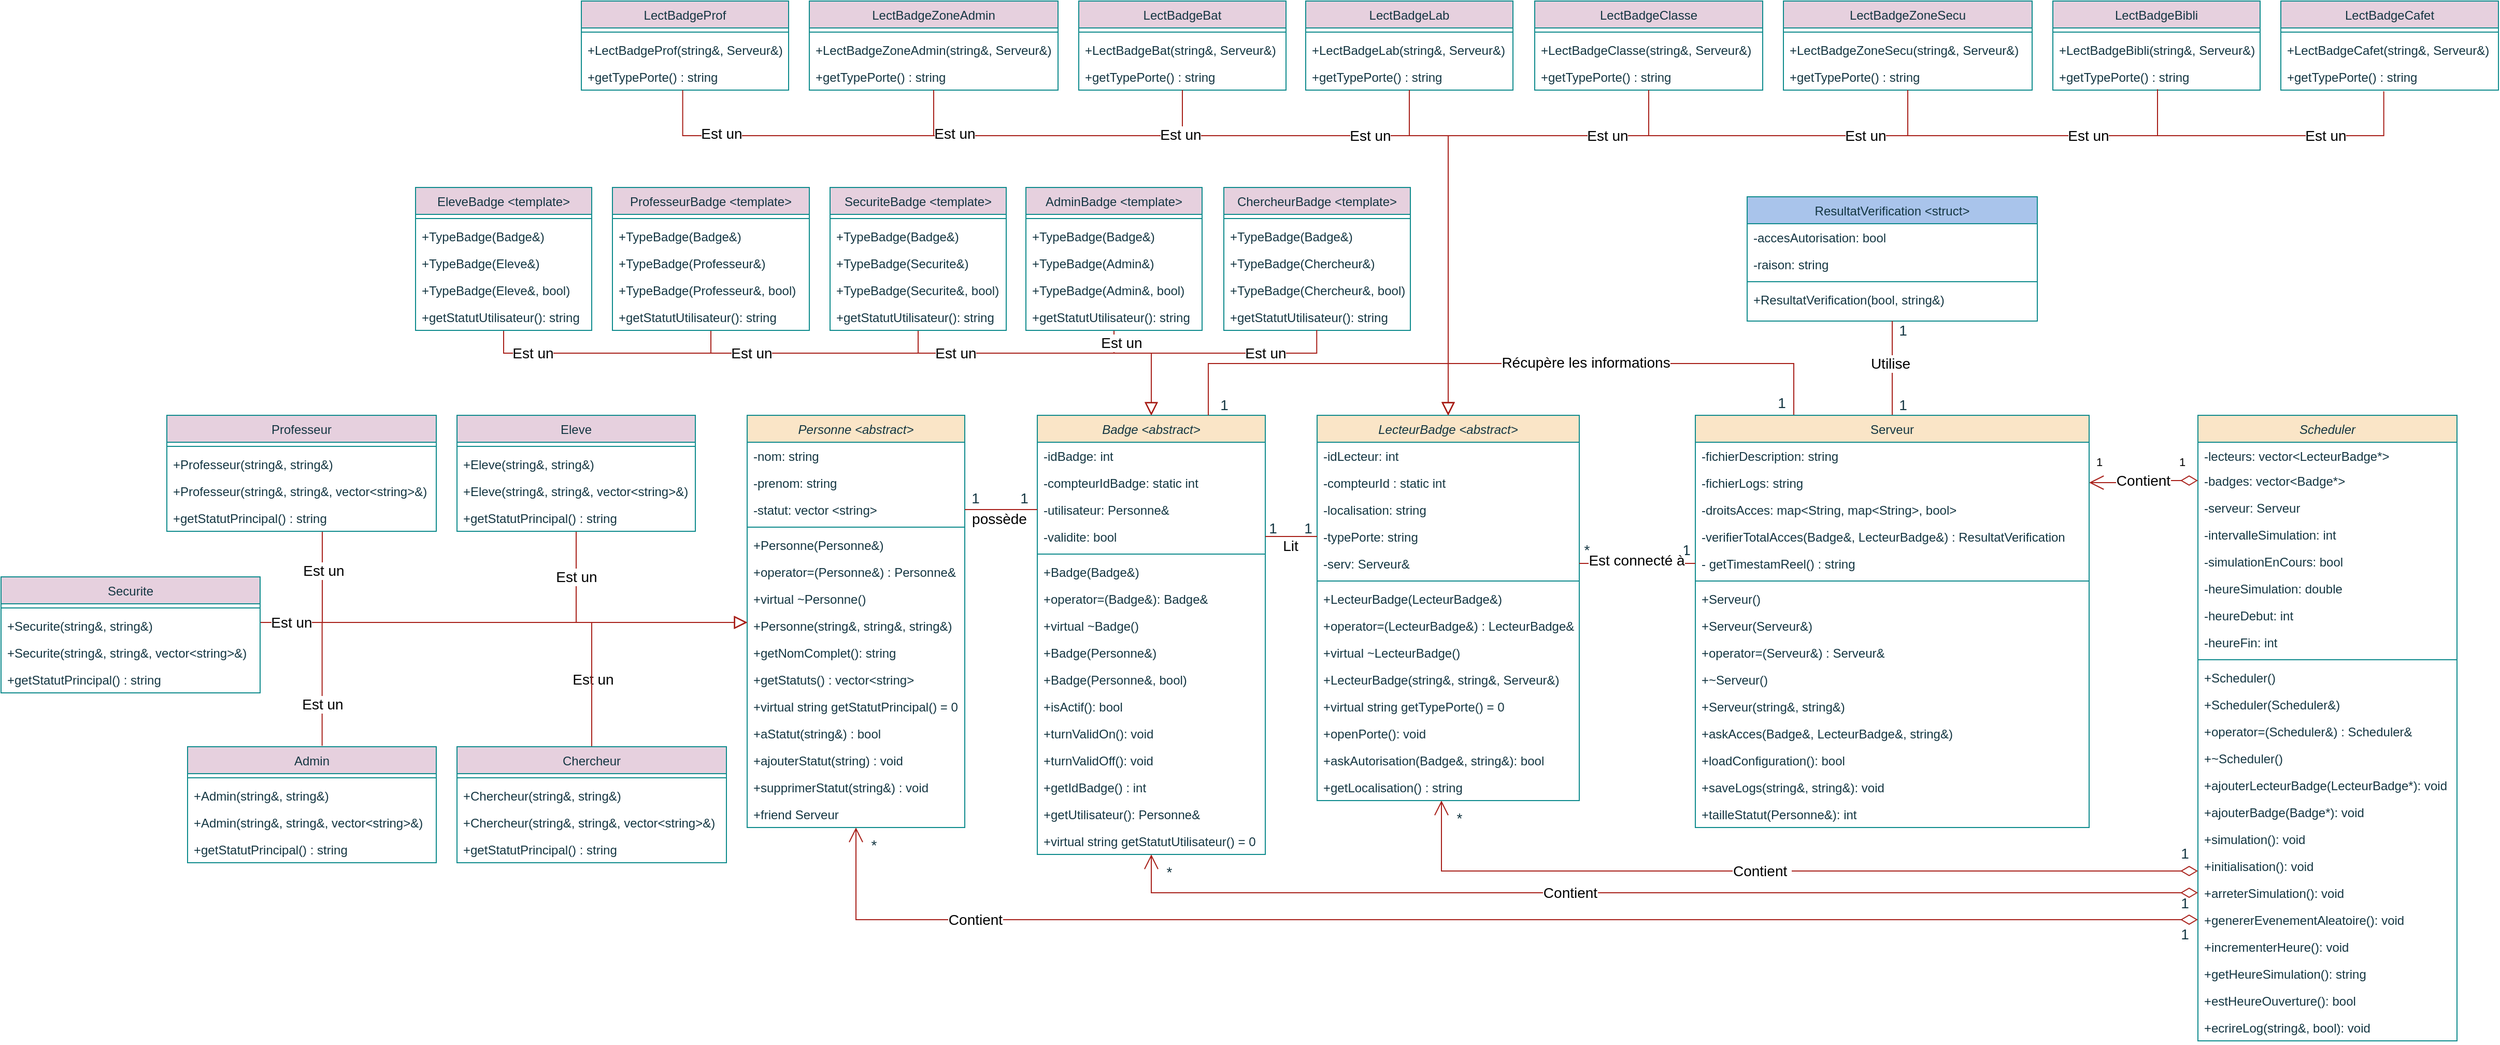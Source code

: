 <mxfile version="28.2.8">
  <diagram id="C5RBs43oDa-KdzZeNtuy" name="Page-1">
    <mxGraphModel dx="2535" dy="1872" grid="1" gridSize="10" guides="1" tooltips="1" connect="1" arrows="1" fold="1" page="1" pageScale="1" pageWidth="827" pageHeight="1169" math="0" shadow="0">
      <root>
        <mxCell id="WIyWlLk6GJQsqaUBKTNV-0" />
        <mxCell id="WIyWlLk6GJQsqaUBKTNV-1" parent="WIyWlLk6GJQsqaUBKTNV-0" />
        <mxCell id="Tk7xTy6IJGtPZOGF0r2O-12" value="" style="endArrow=open;html=1;endSize=12;startArrow=diamondThin;startSize=14;startFill=0;edgeStyle=orthogonalEdgeStyle;align=left;verticalAlign=bottom;rounded=0;fillColor=light-dark(#A8201A,#A8201A);strokeColor=light-dark(#A8201A,#A8201A);exitX=0;exitY=0.5;exitDx=0;exitDy=0;" parent="WIyWlLk6GJQsqaUBKTNV-1" source="ty8BiAF0GY6SnYpF2OXc-26" target="ElxS43rPPwEUhuvo3DzV-9" edge="1">
          <mxGeometry x="-1" y="3" relative="1" as="geometry">
            <mxPoint x="1450" y="590" as="sourcePoint" />
            <mxPoint x="245" y="120" as="targetPoint" />
            <Array as="points">
              <mxPoint x="55" y="607" />
            </Array>
          </mxGeometry>
        </mxCell>
        <mxCell id="Tk7xTy6IJGtPZOGF0r2O-13" value="&lt;font style=&quot;font-size: 14px;&quot;&gt;Contient&lt;/font&gt;" style="edgeLabel;html=1;align=center;verticalAlign=middle;resizable=0;points=[];" parent="Tk7xTy6IJGtPZOGF0r2O-12" vertex="1" connectable="0">
          <mxGeometry x="0.042" y="3" relative="1" as="geometry">
            <mxPoint x="-459" y="-3" as="offset" />
          </mxGeometry>
        </mxCell>
        <mxCell id="Tk7xTy6IJGtPZOGF0r2O-8" value="" style="endArrow=open;html=1;endSize=12;startArrow=diamondThin;startSize=14;startFill=0;edgeStyle=orthogonalEdgeStyle;align=left;verticalAlign=bottom;rounded=0;fillColor=light-dark(#A8201A,#A8201A);strokeColor=light-dark(#A8201A,#A8201A);" parent="WIyWlLk6GJQsqaUBKTNV-1" source="0uPU8m-79Ztkiviku3RA-47" target="ElxS43rPPwEUhuvo3DzV-35" edge="1">
          <mxGeometry x="-1" y="3" relative="1" as="geometry">
            <mxPoint x="1450" y="590" as="sourcePoint" />
            <mxPoint x="1080" y="91" as="targetPoint" />
            <Array as="points">
              <mxPoint x="620" y="560" />
            </Array>
          </mxGeometry>
        </mxCell>
        <mxCell id="Tk7xTy6IJGtPZOGF0r2O-9" value="&lt;font style=&quot;font-size: 14px;&quot;&gt;Contient&amp;nbsp;&lt;/font&gt;" style="edgeLabel;html=1;align=center;verticalAlign=middle;resizable=0;points=[];" parent="Tk7xTy6IJGtPZOGF0r2O-8" vertex="1" connectable="0">
          <mxGeometry x="0.042" y="3" relative="1" as="geometry">
            <mxPoint x="-5" y="-3" as="offset" />
          </mxGeometry>
        </mxCell>
        <mxCell id="EMyGbIn3epVkVmB9vGPs-12" value="" style="endArrow=block;endSize=10;endFill=0;shadow=0;strokeWidth=1;rounded=0;curved=0;edgeStyle=elbowEdgeStyle;elbow=vertical;labelBackgroundColor=none;strokeColor=#A8201A;fontColor=default;entryX=0.5;entryY=0;entryDx=0;entryDy=0;" parent="WIyWlLk6GJQsqaUBKTNV-1" source="XgFmlJ26S58hQYNRB8HZ-36" target="3C76rjjsDAJWY3KxurCO-28" edge="1">
          <mxGeometry width="160" relative="1" as="geometry">
            <mxPoint x="610" y="70" as="sourcePoint" />
            <mxPoint x="440" y="550" as="targetPoint" />
            <Array as="points">
              <mxPoint x="90" y="60" />
            </Array>
          </mxGeometry>
        </mxCell>
        <mxCell id="ElxS43rPPwEUhuvo3DzV-41" value="&lt;font style=&quot;font-size: 14px;&quot;&gt;Est un&lt;/font&gt;" style="edgeLabel;html=1;align=center;verticalAlign=middle;resizable=0;points=[];" parent="EMyGbIn3epVkVmB9vGPs-12" vertex="1" connectable="0">
          <mxGeometry x="-0.463" relative="1" as="geometry">
            <mxPoint x="-140" as="offset" />
          </mxGeometry>
        </mxCell>
        <mxCell id="EMyGbIn3epVkVmB9vGPs-13" value="" style="endArrow=block;endSize=10;endFill=0;shadow=0;strokeWidth=1;rounded=0;curved=0;edgeStyle=elbowEdgeStyle;elbow=vertical;exitX=0.5;exitY=1;exitDx=0;exitDy=0;entryX=0.5;entryY=0;entryDx=0;entryDy=0;labelBackgroundColor=none;strokeColor=#A8201A;fontColor=default;" parent="WIyWlLk6GJQsqaUBKTNV-1" source="EMyGbIn3epVkVmB9vGPs-4" target="3C76rjjsDAJWY3KxurCO-28" edge="1">
          <mxGeometry width="160" relative="1" as="geometry">
            <mxPoint x="550" y="60" as="sourcePoint" />
            <mxPoint x="450" y="154" as="targetPoint" />
            <Array as="points">
              <mxPoint x="410" y="60" />
            </Array>
          </mxGeometry>
        </mxCell>
        <mxCell id="gmkNsDDnqGJOSQIJQb-U-1" value="" style="endArrow=block;endSize=10;endFill=0;shadow=0;strokeWidth=1;rounded=0;curved=0;edgeStyle=elbowEdgeStyle;elbow=vertical;exitX=0.5;exitY=1;exitDx=0;exitDy=0;labelBackgroundColor=none;strokeColor=#A8201A;fontColor=default;entryX=0.5;entryY=0;entryDx=0;entryDy=0;" parent="WIyWlLk6GJQsqaUBKTNV-1" source="EMyGbIn3epVkVmB9vGPs-8" target="3C76rjjsDAJWY3KxurCO-28" edge="1">
          <mxGeometry width="160" relative="1" as="geometry">
            <mxPoint x="430" y="888" as="sourcePoint" />
            <mxPoint x="390" y="80" as="targetPoint" />
            <Array as="points">
              <mxPoint x="420" y="60" />
            </Array>
          </mxGeometry>
        </mxCell>
        <mxCell id="gmkNsDDnqGJOSQIJQb-U-2" value="&lt;font style=&quot;font-size: 14px;&quot;&gt;Est un&lt;/font&gt;" style="edgeLabel;html=1;align=center;verticalAlign=middle;resizable=0;points=[];" parent="gmkNsDDnqGJOSQIJQb-U-1" vertex="1" connectable="0">
          <mxGeometry x="-0.696" y="-1" relative="1" as="geometry">
            <mxPoint x="11" y="-1" as="offset" />
          </mxGeometry>
        </mxCell>
        <mxCell id="3C76rjjsDAJWY3KxurCO-26" value="" style="endArrow=block;endSize=10;endFill=0;shadow=0;strokeWidth=1;rounded=0;curved=0;edgeStyle=elbowEdgeStyle;elbow=vertical;labelBackgroundColor=none;strokeColor=#A8201A;fontColor=default;" parent="WIyWlLk6GJQsqaUBKTNV-1" source="ElxS43rPPwEUhuvo3DzV-16" target="ElxS43rPPwEUhuvo3DzV-1" edge="1">
          <mxGeometry width="160" relative="1" as="geometry">
            <mxPoint x="260" y="602" as="sourcePoint" />
            <mxPoint x="20" y="340" as="targetPoint" />
            <Array as="points">
              <mxPoint x="-460" y="320" />
            </Array>
          </mxGeometry>
        </mxCell>
        <mxCell id="ARJrvc_hYdWBBlGcUKa6-7" value="&lt;font style=&quot;font-size: 14px;&quot;&gt;Est un&lt;/font&gt;" style="edgeLabel;html=1;align=center;verticalAlign=middle;resizable=0;points=[];" parent="3C76rjjsDAJWY3KxurCO-26" vertex="1" connectable="0">
          <mxGeometry x="-0.452" relative="1" as="geometry">
            <mxPoint x="212" y="55" as="offset" />
          </mxGeometry>
        </mxCell>
        <mxCell id="zkfFHV4jXpPFQw0GAbJ--12" value="" style="endArrow=block;endSize=10;endFill=0;shadow=0;strokeWidth=1;rounded=0;curved=0;edgeStyle=elbowEdgeStyle;elbow=vertical;labelBackgroundColor=none;strokeColor=#A8201A;fontColor=default;" parent="WIyWlLk6GJQsqaUBKTNV-1" source="ElxS43rPPwEUhuvo3DzV-12" target="ElxS43rPPwEUhuvo3DzV-1" edge="1">
          <mxGeometry width="160" relative="1" as="geometry">
            <mxPoint x="190" y="355" as="sourcePoint" />
            <mxPoint x="40" y="310" as="targetPoint" />
            <Array as="points">
              <mxPoint x="-40" y="320" />
            </Array>
          </mxGeometry>
        </mxCell>
        <mxCell id="ARJrvc_hYdWBBlGcUKa6-0" value="&lt;font style=&quot;font-size: 14px;&quot;&gt;Est un&lt;/font&gt;" style="edgeLabel;html=1;align=center;verticalAlign=middle;resizable=0;points=[];" parent="zkfFHV4jXpPFQw0GAbJ--12" vertex="1" connectable="0">
          <mxGeometry x="-0.5" y="1" relative="1" as="geometry">
            <mxPoint x="-371" y="-1" as="offset" />
          </mxGeometry>
        </mxCell>
        <mxCell id="zkfFHV4jXpPFQw0GAbJ--0" value="Personne &lt;abstract&gt;" style="swimlane;fontStyle=2;align=center;verticalAlign=top;childLayout=stackLayout;horizontal=1;startSize=26;horizontalStack=0;resizeParent=1;resizeLast=0;collapsible=1;marginBottom=0;rounded=0;shadow=0;strokeWidth=1;labelBackgroundColor=none;fillColor=#FAE5C7;strokeColor=#0F8B8D;fontColor=#143642;" parent="WIyWlLk6GJQsqaUBKTNV-1" vertex="1">
          <mxGeometry x="-50" y="120" width="210" height="398" as="geometry">
            <mxRectangle x="230" y="140" width="160" height="26" as="alternateBounds" />
          </mxGeometry>
        </mxCell>
        <mxCell id="zkfFHV4jXpPFQw0GAbJ--1" value="-nom: string" style="text;align=left;verticalAlign=top;spacingLeft=4;spacingRight=4;overflow=hidden;rotatable=0;points=[[0,0.5],[1,0.5]];portConstraint=eastwest;labelBackgroundColor=none;fontColor=#143642;" parent="zkfFHV4jXpPFQw0GAbJ--0" vertex="1">
          <mxGeometry y="26" width="210" height="26" as="geometry" />
        </mxCell>
        <mxCell id="zkfFHV4jXpPFQw0GAbJ--2" value="-prenom: string" style="text;align=left;verticalAlign=top;spacingLeft=4;spacingRight=4;overflow=hidden;rotatable=0;points=[[0,0.5],[1,0.5]];portConstraint=eastwest;rounded=0;shadow=0;html=0;labelBackgroundColor=none;fontColor=#143642;" parent="zkfFHV4jXpPFQw0GAbJ--0" vertex="1">
          <mxGeometry y="52" width="210" height="26" as="geometry" />
        </mxCell>
        <mxCell id="3C76rjjsDAJWY3KxurCO-1" value="-statut: vector &lt;string&gt;" style="text;align=left;verticalAlign=top;spacingLeft=4;spacingRight=4;overflow=hidden;rotatable=0;points=[[0,0.5],[1,0.5]];portConstraint=eastwest;rounded=0;shadow=0;html=0;labelBackgroundColor=none;fontColor=#143642;" parent="zkfFHV4jXpPFQw0GAbJ--0" vertex="1">
          <mxGeometry y="78" width="210" height="26" as="geometry" />
        </mxCell>
        <mxCell id="zkfFHV4jXpPFQw0GAbJ--4" value="" style="line;html=1;strokeWidth=1;align=left;verticalAlign=middle;spacingTop=-1;spacingLeft=3;spacingRight=3;rotatable=0;labelPosition=right;points=[];portConstraint=eastwest;labelBackgroundColor=none;fillColor=#FAE5C7;strokeColor=#0F8B8D;fontColor=#143642;" parent="zkfFHV4jXpPFQw0GAbJ--0" vertex="1">
          <mxGeometry y="104" width="210" height="8" as="geometry" />
        </mxCell>
        <mxCell id="Tk7xTy6IJGtPZOGF0r2O-23" value="+Personne(Personne&amp;)" style="text;align=left;verticalAlign=top;spacingLeft=4;spacingRight=4;overflow=hidden;rotatable=0;points=[[0,0.5],[1,0.5]];portConstraint=eastwest;labelBackgroundColor=none;fontColor=#143642;" parent="zkfFHV4jXpPFQw0GAbJ--0" vertex="1">
          <mxGeometry y="112" width="210" height="26" as="geometry" />
        </mxCell>
        <mxCell id="Tk7xTy6IJGtPZOGF0r2O-24" value="+operator=(Personne&amp;) : Personne&amp;" style="text;align=left;verticalAlign=top;spacingLeft=4;spacingRight=4;overflow=hidden;rotatable=0;points=[[0,0.5],[1,0.5]];portConstraint=eastwest;labelBackgroundColor=none;fontColor=#143642;" parent="zkfFHV4jXpPFQw0GAbJ--0" vertex="1">
          <mxGeometry y="138" width="210" height="26" as="geometry" />
        </mxCell>
        <mxCell id="ElxS43rPPwEUhuvo3DzV-0" value="+virtual ~Personne()" style="text;align=left;verticalAlign=top;spacingLeft=4;spacingRight=4;overflow=hidden;rotatable=0;points=[[0,0.5],[1,0.5]];portConstraint=eastwest;labelBackgroundColor=none;fontColor=#143642;" parent="zkfFHV4jXpPFQw0GAbJ--0" vertex="1">
          <mxGeometry y="164" width="210" height="26" as="geometry" />
        </mxCell>
        <mxCell id="ElxS43rPPwEUhuvo3DzV-1" value="+Personne(string&amp;, string&amp;, string&amp;)" style="text;align=left;verticalAlign=top;spacingLeft=4;spacingRight=4;overflow=hidden;rotatable=0;points=[[0,0.5],[1,0.5]];portConstraint=eastwest;labelBackgroundColor=none;fontColor=#143642;" parent="zkfFHV4jXpPFQw0GAbJ--0" vertex="1">
          <mxGeometry y="190" width="210" height="26" as="geometry" />
        </mxCell>
        <mxCell id="3C76rjjsDAJWY3KxurCO-21" value="+getNomComplet(): string" style="text;align=left;verticalAlign=top;spacingLeft=4;spacingRight=4;overflow=hidden;rotatable=0;points=[[0,0.5],[1,0.5]];portConstraint=eastwest;labelBackgroundColor=none;fontColor=#143642;" parent="zkfFHV4jXpPFQw0GAbJ--0" vertex="1">
          <mxGeometry y="216" width="210" height="26" as="geometry" />
        </mxCell>
        <mxCell id="ElxS43rPPwEUhuvo3DzV-4" value="+getStatuts() : vector&lt;string&gt;" style="text;align=left;verticalAlign=top;spacingLeft=4;spacingRight=4;overflow=hidden;rotatable=0;points=[[0,0.5],[1,0.5]];portConstraint=eastwest;labelBackgroundColor=none;fontColor=#143642;" parent="zkfFHV4jXpPFQw0GAbJ--0" vertex="1">
          <mxGeometry y="242" width="210" height="26" as="geometry" />
        </mxCell>
        <mxCell id="ElxS43rPPwEUhuvo3DzV-6" value="+virtual string getStatutPrincipal() = 0" style="text;align=left;verticalAlign=top;spacingLeft=4;spacingRight=4;overflow=hidden;rotatable=0;points=[[0,0.5],[1,0.5]];portConstraint=eastwest;labelBackgroundColor=none;fontColor=#143642;" parent="zkfFHV4jXpPFQw0GAbJ--0" vertex="1">
          <mxGeometry y="268" width="210" height="26" as="geometry" />
        </mxCell>
        <mxCell id="ElxS43rPPwEUhuvo3DzV-3" value="+aStatut(string&amp;) : bool" style="text;align=left;verticalAlign=top;spacingLeft=4;spacingRight=4;overflow=hidden;rotatable=0;points=[[0,0.5],[1,0.5]];portConstraint=eastwest;labelBackgroundColor=none;fontColor=#143642;" parent="zkfFHV4jXpPFQw0GAbJ--0" vertex="1">
          <mxGeometry y="294" width="210" height="26" as="geometry" />
        </mxCell>
        <mxCell id="ElxS43rPPwEUhuvo3DzV-2" value="+ajouterStatut(string) : void" style="text;align=left;verticalAlign=top;spacingLeft=4;spacingRight=4;overflow=hidden;rotatable=0;points=[[0,0.5],[1,0.5]];portConstraint=eastwest;labelBackgroundColor=none;fontColor=#143642;" parent="zkfFHV4jXpPFQw0GAbJ--0" vertex="1">
          <mxGeometry y="320" width="210" height="26" as="geometry" />
        </mxCell>
        <mxCell id="zkfFHV4jXpPFQw0GAbJ--5" value="+supprimerStatut(string&amp;) : void" style="text;align=left;verticalAlign=top;spacingLeft=4;spacingRight=4;overflow=hidden;rotatable=0;points=[[0,0.5],[1,0.5]];portConstraint=eastwest;labelBackgroundColor=none;fontColor=#143642;" parent="zkfFHV4jXpPFQw0GAbJ--0" vertex="1">
          <mxGeometry y="346" width="210" height="26" as="geometry" />
        </mxCell>
        <mxCell id="ElxS43rPPwEUhuvo3DzV-9" value="+friend Serveur" style="text;align=left;verticalAlign=top;spacingLeft=4;spacingRight=4;overflow=hidden;rotatable=0;points=[[0,0.5],[1,0.5]];portConstraint=eastwest;labelBackgroundColor=none;fontColor=#143642;" parent="zkfFHV4jXpPFQw0GAbJ--0" vertex="1">
          <mxGeometry y="372" width="210" height="26" as="geometry" />
        </mxCell>
        <mxCell id="3C76rjjsDAJWY3KxurCO-4" value="Scheduler" style="swimlane;fontStyle=2;align=center;verticalAlign=top;childLayout=stackLayout;horizontal=1;startSize=26;horizontalStack=0;resizeParent=1;resizeLast=0;collapsible=1;marginBottom=0;rounded=0;shadow=0;strokeWidth=1;labelBackgroundColor=none;fillColor=#FAE5C7;strokeColor=#0F8B8D;fontColor=#143642;" parent="WIyWlLk6GJQsqaUBKTNV-1" vertex="1">
          <mxGeometry x="1350" y="120" width="250" height="604" as="geometry">
            <mxRectangle x="230" y="140" width="160" height="26" as="alternateBounds" />
          </mxGeometry>
        </mxCell>
        <mxCell id="0uPU8m-79Ztkiviku3RA-40" value="-lecteurs: vector&lt;LecteurBadge*&gt;" style="text;align=left;verticalAlign=top;spacingLeft=4;spacingRight=4;overflow=hidden;rotatable=0;points=[[0,0.5],[1,0.5]];portConstraint=eastwest;labelBackgroundColor=none;fontColor=#143642;" parent="3C76rjjsDAJWY3KxurCO-4" vertex="1">
          <mxGeometry y="26" width="250" height="24" as="geometry" />
        </mxCell>
        <mxCell id="0uPU8m-79Ztkiviku3RA-38" value="-badges: vector&lt;Badge*&gt;" style="text;align=left;verticalAlign=top;spacingLeft=4;spacingRight=4;overflow=hidden;rotatable=0;points=[[0,0.5],[1,0.5]];portConstraint=eastwest;labelBackgroundColor=none;fontColor=#143642;" parent="3C76rjjsDAJWY3KxurCO-4" vertex="1">
          <mxGeometry y="50" width="250" height="26" as="geometry" />
        </mxCell>
        <mxCell id="0uPU8m-79Ztkiviku3RA-39" value="-serveur: Serveur" style="text;align=left;verticalAlign=top;spacingLeft=4;spacingRight=4;overflow=hidden;rotatable=0;points=[[0,0.5],[1,0.5]];portConstraint=eastwest;labelBackgroundColor=none;fontColor=#143642;" parent="3C76rjjsDAJWY3KxurCO-4" vertex="1">
          <mxGeometry y="76" width="250" height="26" as="geometry" />
        </mxCell>
        <mxCell id="0uPU8m-79Ztkiviku3RA-36" value="-intervalleSimulation: int" style="text;align=left;verticalAlign=top;spacingLeft=4;spacingRight=4;overflow=hidden;rotatable=0;points=[[0,0.5],[1,0.5]];portConstraint=eastwest;labelBackgroundColor=none;fontColor=#143642;" parent="3C76rjjsDAJWY3KxurCO-4" vertex="1">
          <mxGeometry y="102" width="250" height="26" as="geometry" />
        </mxCell>
        <mxCell id="0uPU8m-79Ztkiviku3RA-37" value="-simulationEnCours: bool" style="text;align=left;verticalAlign=top;spacingLeft=4;spacingRight=4;overflow=hidden;rotatable=0;points=[[0,0.5],[1,0.5]];portConstraint=eastwest;labelBackgroundColor=none;fontColor=#143642;" parent="3C76rjjsDAJWY3KxurCO-4" vertex="1">
          <mxGeometry y="128" width="250" height="26" as="geometry" />
        </mxCell>
        <mxCell id="0uPU8m-79Ztkiviku3RA-35" value="-heureSimulation: double" style="text;align=left;verticalAlign=top;spacingLeft=4;spacingRight=4;overflow=hidden;rotatable=0;points=[[0,0.5],[1,0.5]];portConstraint=eastwest;labelBackgroundColor=none;fontColor=#143642;" parent="3C76rjjsDAJWY3KxurCO-4" vertex="1">
          <mxGeometry y="154" width="250" height="26" as="geometry" />
        </mxCell>
        <mxCell id="ty8BiAF0GY6SnYpF2OXc-9" value="-heureDebut: int" style="text;align=left;verticalAlign=top;spacingLeft=4;spacingRight=4;overflow=hidden;rotatable=0;points=[[0,0.5],[1,0.5]];portConstraint=eastwest;labelBackgroundColor=none;fontColor=#143642;" parent="3C76rjjsDAJWY3KxurCO-4" vertex="1">
          <mxGeometry y="180" width="250" height="26" as="geometry" />
        </mxCell>
        <mxCell id="ty8BiAF0GY6SnYpF2OXc-24" value="-heureFin: int" style="text;align=left;verticalAlign=top;spacingLeft=4;spacingRight=4;overflow=hidden;rotatable=0;points=[[0,0.5],[1,0.5]];portConstraint=eastwest;labelBackgroundColor=none;fontColor=#143642;" parent="3C76rjjsDAJWY3KxurCO-4" vertex="1">
          <mxGeometry y="206" width="250" height="26" as="geometry" />
        </mxCell>
        <mxCell id="3C76rjjsDAJWY3KxurCO-8" value="" style="line;html=1;strokeWidth=1;align=left;verticalAlign=middle;spacingTop=-1;spacingLeft=3;spacingRight=3;rotatable=0;labelPosition=right;points=[];portConstraint=eastwest;labelBackgroundColor=none;fillColor=#FAE5C7;strokeColor=#0F8B8D;fontColor=#143642;" parent="3C76rjjsDAJWY3KxurCO-4" vertex="1">
          <mxGeometry y="232" width="250" height="8" as="geometry" />
        </mxCell>
        <mxCell id="0uPU8m-79Ztkiviku3RA-41" value="+Scheduler()" style="text;align=left;verticalAlign=top;spacingLeft=4;spacingRight=4;overflow=hidden;rotatable=0;points=[[0,0.5],[1,0.5]];portConstraint=eastwest;labelBackgroundColor=none;fontColor=#143642;" parent="3C76rjjsDAJWY3KxurCO-4" vertex="1">
          <mxGeometry y="240" width="250" height="26" as="geometry" />
        </mxCell>
        <mxCell id="0uPU8m-79Ztkiviku3RA-46" value="+Scheduler(Scheduler&amp;)" style="text;align=left;verticalAlign=top;spacingLeft=4;spacingRight=4;overflow=hidden;rotatable=0;points=[[0,0.5],[1,0.5]];portConstraint=eastwest;labelBackgroundColor=none;fontColor=#143642;" parent="3C76rjjsDAJWY3KxurCO-4" vertex="1">
          <mxGeometry y="266" width="250" height="26" as="geometry" />
        </mxCell>
        <mxCell id="0uPU8m-79Ztkiviku3RA-45" value="+operator=(Scheduler&amp;) : Scheduler&amp;" style="text;align=left;verticalAlign=top;spacingLeft=4;spacingRight=4;overflow=hidden;rotatable=0;points=[[0,0.5],[1,0.5]];portConstraint=eastwest;labelBackgroundColor=none;fontColor=#143642;" parent="3C76rjjsDAJWY3KxurCO-4" vertex="1">
          <mxGeometry y="292" width="250" height="26" as="geometry" />
        </mxCell>
        <mxCell id="0uPU8m-79Ztkiviku3RA-44" value="+~Scheduler()" style="text;align=left;verticalAlign=top;spacingLeft=4;spacingRight=4;overflow=hidden;rotatable=0;points=[[0,0.5],[1,0.5]];portConstraint=eastwest;labelBackgroundColor=none;fontColor=#143642;" parent="3C76rjjsDAJWY3KxurCO-4" vertex="1">
          <mxGeometry y="318" width="250" height="26" as="geometry" />
        </mxCell>
        <mxCell id="0uPU8m-79Ztkiviku3RA-43" value="+ajouterLecteurBadge(LecteurBadge*): void" style="text;align=left;verticalAlign=top;spacingLeft=4;spacingRight=4;overflow=hidden;rotatable=0;points=[[0,0.5],[1,0.5]];portConstraint=eastwest;labelBackgroundColor=none;fontColor=#143642;" parent="3C76rjjsDAJWY3KxurCO-4" vertex="1">
          <mxGeometry y="344" width="250" height="26" as="geometry" />
        </mxCell>
        <mxCell id="0uPU8m-79Ztkiviku3RA-42" value="+ajouterBadge(Badge*): void" style="text;align=left;verticalAlign=top;spacingLeft=4;spacingRight=4;overflow=hidden;rotatable=0;points=[[0,0.5],[1,0.5]];portConstraint=eastwest;labelBackgroundColor=none;fontColor=#143642;" parent="3C76rjjsDAJWY3KxurCO-4" vertex="1">
          <mxGeometry y="370" width="250" height="26" as="geometry" />
        </mxCell>
        <mxCell id="3C76rjjsDAJWY3KxurCO-9" value="+simulation(): void " style="text;align=left;verticalAlign=top;spacingLeft=4;spacingRight=4;overflow=hidden;rotatable=0;points=[[0,0.5],[1,0.5]];portConstraint=eastwest;labelBackgroundColor=none;fontColor=#143642;" parent="3C76rjjsDAJWY3KxurCO-4" vertex="1">
          <mxGeometry y="396" width="250" height="26" as="geometry" />
        </mxCell>
        <mxCell id="0uPU8m-79Ztkiviku3RA-47" value="+initialisation(): void " style="text;align=left;verticalAlign=top;spacingLeft=4;spacingRight=4;overflow=hidden;rotatable=0;points=[[0,0.5],[1,0.5]];portConstraint=eastwest;labelBackgroundColor=none;fontColor=#143642;" parent="3C76rjjsDAJWY3KxurCO-4" vertex="1">
          <mxGeometry y="422" width="250" height="26" as="geometry" />
        </mxCell>
        <mxCell id="0uPU8m-79Ztkiviku3RA-48" value="+arreterSimulation(): void " style="text;align=left;verticalAlign=top;spacingLeft=4;spacingRight=4;overflow=hidden;rotatable=0;points=[[0,0.5],[1,0.5]];portConstraint=eastwest;labelBackgroundColor=none;fontColor=#143642;" parent="3C76rjjsDAJWY3KxurCO-4" vertex="1">
          <mxGeometry y="448" width="250" height="26" as="geometry" />
        </mxCell>
        <mxCell id="ty8BiAF0GY6SnYpF2OXc-26" value="+genererEvenementAleatoire(): void" style="text;align=left;verticalAlign=top;spacingLeft=4;spacingRight=4;overflow=hidden;rotatable=0;points=[[0,0.5],[1,0.5]];portConstraint=eastwest;labelBackgroundColor=none;fontColor=#143642;" parent="3C76rjjsDAJWY3KxurCO-4" vertex="1">
          <mxGeometry y="474" width="250" height="26" as="geometry" />
        </mxCell>
        <mxCell id="0uPU8m-79Ztkiviku3RA-53" value="+incrementerHeure(): void " style="text;align=left;verticalAlign=top;spacingLeft=4;spacingRight=4;overflow=hidden;rotatable=0;points=[[0,0.5],[1,0.5]];portConstraint=eastwest;labelBackgroundColor=none;fontColor=#143642;" parent="3C76rjjsDAJWY3KxurCO-4" vertex="1">
          <mxGeometry y="500" width="250" height="26" as="geometry" />
        </mxCell>
        <mxCell id="0uPU8m-79Ztkiviku3RA-56" value="+getHeureSimulation(): string" style="text;align=left;verticalAlign=top;spacingLeft=4;spacingRight=4;overflow=hidden;rotatable=0;points=[[0,0.5],[1,0.5]];portConstraint=eastwest;labelBackgroundColor=none;fontColor=#143642;" parent="3C76rjjsDAJWY3KxurCO-4" vertex="1">
          <mxGeometry y="526" width="250" height="26" as="geometry" />
        </mxCell>
        <mxCell id="0uPU8m-79Ztkiviku3RA-55" value="+estHeureOuverture(): bool" style="text;align=left;verticalAlign=top;spacingLeft=4;spacingRight=4;overflow=hidden;rotatable=0;points=[[0,0.5],[1,0.5]];portConstraint=eastwest;labelBackgroundColor=none;fontColor=#143642;" parent="3C76rjjsDAJWY3KxurCO-4" vertex="1">
          <mxGeometry y="552" width="250" height="26" as="geometry" />
        </mxCell>
        <mxCell id="0uPU8m-79Ztkiviku3RA-54" value="+ecrireLog(string&amp;, bool): void " style="text;align=left;verticalAlign=top;spacingLeft=4;spacingRight=4;overflow=hidden;rotatable=0;points=[[0,0.5],[1,0.5]];portConstraint=eastwest;labelBackgroundColor=none;fontColor=#143642;" parent="3C76rjjsDAJWY3KxurCO-4" vertex="1">
          <mxGeometry y="578" width="250" height="26" as="geometry" />
        </mxCell>
        <mxCell id="3C76rjjsDAJWY3KxurCO-28" value="Badge &lt;abstract&gt;" style="swimlane;fontStyle=2;align=center;verticalAlign=top;childLayout=stackLayout;horizontal=1;startSize=26;horizontalStack=0;resizeParent=1;resizeLast=0;collapsible=1;marginBottom=0;rounded=0;shadow=0;strokeWidth=1;labelBackgroundColor=none;fillColor=#FAE5C7;strokeColor=#0F8B8D;fontColor=#143642;" parent="WIyWlLk6GJQsqaUBKTNV-1" vertex="1">
          <mxGeometry x="230" y="120" width="220" height="424" as="geometry">
            <mxRectangle x="230" y="140" width="160" height="26" as="alternateBounds" />
          </mxGeometry>
        </mxCell>
        <mxCell id="3C76rjjsDAJWY3KxurCO-31" value="-idBadge: int&#xa;" style="text;align=left;verticalAlign=top;spacingLeft=4;spacingRight=4;overflow=hidden;rotatable=0;points=[[0,0.5],[1,0.5]];portConstraint=eastwest;labelBackgroundColor=none;fontColor=#143642;" parent="3C76rjjsDAJWY3KxurCO-28" vertex="1">
          <mxGeometry y="26" width="220" height="26" as="geometry" />
        </mxCell>
        <mxCell id="ElxS43rPPwEUhuvo3DzV-26" value="-compteurIdBadge: static int&#xa;" style="text;align=left;verticalAlign=top;spacingLeft=4;spacingRight=4;overflow=hidden;rotatable=0;points=[[0,0.5],[1,0.5]];portConstraint=eastwest;labelBackgroundColor=none;fontColor=#143642;" parent="3C76rjjsDAJWY3KxurCO-28" vertex="1">
          <mxGeometry y="52" width="220" height="26" as="geometry" />
        </mxCell>
        <mxCell id="3C76rjjsDAJWY3KxurCO-32" value="-utilisateur: Personne&amp;" style="text;align=left;verticalAlign=top;spacingLeft=4;spacingRight=4;overflow=hidden;rotatable=0;points=[[0,0.5],[1,0.5]];portConstraint=eastwest;labelBackgroundColor=none;fontColor=#143642;" parent="3C76rjjsDAJWY3KxurCO-28" vertex="1">
          <mxGeometry y="78" width="220" height="26" as="geometry" />
        </mxCell>
        <mxCell id="3C76rjjsDAJWY3KxurCO-33" value="-validite: bool" style="text;align=left;verticalAlign=top;spacingLeft=4;spacingRight=4;overflow=hidden;rotatable=0;points=[[0,0.5],[1,0.5]];portConstraint=eastwest;labelBackgroundColor=none;fontColor=#143642;" parent="3C76rjjsDAJWY3KxurCO-28" vertex="1">
          <mxGeometry y="104" width="220" height="26" as="geometry" />
        </mxCell>
        <mxCell id="3C76rjjsDAJWY3KxurCO-29" value="" style="line;html=1;strokeWidth=1;align=left;verticalAlign=middle;spacingTop=-1;spacingLeft=3;spacingRight=3;rotatable=0;labelPosition=right;points=[];portConstraint=eastwest;labelBackgroundColor=none;fillColor=#FAE5C7;strokeColor=#0F8B8D;fontColor=#143642;" parent="3C76rjjsDAJWY3KxurCO-28" vertex="1">
          <mxGeometry y="130" width="220" height="8" as="geometry" />
        </mxCell>
        <mxCell id="ElxS43rPPwEUhuvo3DzV-32" value="+Badge(Badge&amp;)" style="text;align=left;verticalAlign=top;spacingLeft=4;spacingRight=4;overflow=hidden;rotatable=0;points=[[0,0.5],[1,0.5]];portConstraint=eastwest;labelBackgroundColor=none;fontColor=#143642;" parent="3C76rjjsDAJWY3KxurCO-28" vertex="1">
          <mxGeometry y="138" width="220" height="26" as="geometry" />
        </mxCell>
        <mxCell id="ElxS43rPPwEUhuvo3DzV-31" value="+operator=(Badge&amp;): Badge&amp;" style="text;align=left;verticalAlign=top;spacingLeft=4;spacingRight=4;overflow=hidden;rotatable=0;points=[[0,0.5],[1,0.5]];portConstraint=eastwest;labelBackgroundColor=none;fontColor=#143642;" parent="3C76rjjsDAJWY3KxurCO-28" vertex="1">
          <mxGeometry y="164" width="220" height="26" as="geometry" />
        </mxCell>
        <mxCell id="ElxS43rPPwEUhuvo3DzV-30" value="+virtual ~Badge()" style="text;align=left;verticalAlign=top;spacingLeft=4;spacingRight=4;overflow=hidden;rotatable=0;points=[[0,0.5],[1,0.5]];portConstraint=eastwest;labelBackgroundColor=none;fontColor=#143642;" parent="3C76rjjsDAJWY3KxurCO-28" vertex="1">
          <mxGeometry y="190" width="220" height="26" as="geometry" />
        </mxCell>
        <mxCell id="ElxS43rPPwEUhuvo3DzV-29" value="+Badge(Personne&amp;)" style="text;align=left;verticalAlign=top;spacingLeft=4;spacingRight=4;overflow=hidden;rotatable=0;points=[[0,0.5],[1,0.5]];portConstraint=eastwest;labelBackgroundColor=none;fontColor=#143642;" parent="3C76rjjsDAJWY3KxurCO-28" vertex="1">
          <mxGeometry y="216" width="220" height="26" as="geometry" />
        </mxCell>
        <mxCell id="ElxS43rPPwEUhuvo3DzV-28" value="+Badge(Personne&amp;, bool)" style="text;align=left;verticalAlign=top;spacingLeft=4;spacingRight=4;overflow=hidden;rotatable=0;points=[[0,0.5],[1,0.5]];portConstraint=eastwest;labelBackgroundColor=none;fontColor=#143642;" parent="3C76rjjsDAJWY3KxurCO-28" vertex="1">
          <mxGeometry y="242" width="220" height="26" as="geometry" />
        </mxCell>
        <mxCell id="3C76rjjsDAJWY3KxurCO-34" value="+isActif(): bool" style="text;align=left;verticalAlign=top;spacingLeft=4;spacingRight=4;overflow=hidden;rotatable=0;points=[[0,0.5],[1,0.5]];portConstraint=eastwest;labelBackgroundColor=none;fontColor=#143642;" parent="3C76rjjsDAJWY3KxurCO-28" vertex="1">
          <mxGeometry y="268" width="220" height="26" as="geometry" />
        </mxCell>
        <mxCell id="yDJEpyqDMX256x0eVu4J-0" value="+turnValidOn(): void" style="text;align=left;verticalAlign=top;spacingLeft=4;spacingRight=4;overflow=hidden;rotatable=0;points=[[0,0.5],[1,0.5]];portConstraint=eastwest;labelBackgroundColor=none;fontColor=#143642;" parent="3C76rjjsDAJWY3KxurCO-28" vertex="1">
          <mxGeometry y="294" width="220" height="26" as="geometry" />
        </mxCell>
        <mxCell id="yDJEpyqDMX256x0eVu4J-1" value="+turnValidOff(): void" style="text;align=left;verticalAlign=top;spacingLeft=4;spacingRight=4;overflow=hidden;rotatable=0;points=[[0,0.5],[1,0.5]];portConstraint=eastwest;labelBackgroundColor=none;fontColor=#143642;" parent="3C76rjjsDAJWY3KxurCO-28" vertex="1">
          <mxGeometry y="320" width="220" height="26" as="geometry" />
        </mxCell>
        <mxCell id="ElxS43rPPwEUhuvo3DzV-33" value="+getIdBadge() : int" style="text;align=left;verticalAlign=top;spacingLeft=4;spacingRight=4;overflow=hidden;rotatable=0;points=[[0,0.5],[1,0.5]];portConstraint=eastwest;labelBackgroundColor=none;fontColor=#143642;" parent="3C76rjjsDAJWY3KxurCO-28" vertex="1">
          <mxGeometry y="346" width="220" height="26" as="geometry" />
        </mxCell>
        <mxCell id="yDJEpyqDMX256x0eVu4J-2" value="+getUtilisateur(): Personne&amp;" style="text;align=left;verticalAlign=top;spacingLeft=4;spacingRight=4;overflow=hidden;rotatable=0;points=[[0,0.5],[1,0.5]];portConstraint=eastwest;labelBackgroundColor=none;fontColor=#143642;" parent="3C76rjjsDAJWY3KxurCO-28" vertex="1">
          <mxGeometry y="372" width="220" height="26" as="geometry" />
        </mxCell>
        <mxCell id="ElxS43rPPwEUhuvo3DzV-27" value="+virtual string getStatutUtilisateur() = 0" style="text;align=left;verticalAlign=top;spacingLeft=4;spacingRight=4;overflow=hidden;rotatable=0;points=[[0,0.5],[1,0.5]];portConstraint=eastwest;labelBackgroundColor=none;fontColor=#143642;" parent="3C76rjjsDAJWY3KxurCO-28" vertex="1">
          <mxGeometry y="398" width="220" height="26" as="geometry" />
        </mxCell>
        <mxCell id="3C76rjjsDAJWY3KxurCO-35" value="LecteurBadge &lt;abstract&gt;" style="swimlane;fontStyle=2;align=center;verticalAlign=top;childLayout=stackLayout;horizontal=1;startSize=26;horizontalStack=0;resizeParent=1;resizeLast=0;collapsible=1;marginBottom=0;rounded=0;shadow=0;strokeWidth=1;labelBackgroundColor=none;fillColor=#FAE5C7;strokeColor=#0F8B8D;fontColor=#143642;" parent="WIyWlLk6GJQsqaUBKTNV-1" vertex="1">
          <mxGeometry x="500" y="120" width="253" height="372" as="geometry">
            <mxRectangle x="230" y="140" width="160" height="26" as="alternateBounds" />
          </mxGeometry>
        </mxCell>
        <mxCell id="3C76rjjsDAJWY3KxurCO-36" value="-idLecteur: int&#xa;" style="text;align=left;verticalAlign=top;spacingLeft=4;spacingRight=4;overflow=hidden;rotatable=0;points=[[0,0.5],[1,0.5]];portConstraint=eastwest;labelBackgroundColor=none;fontColor=#143642;" parent="3C76rjjsDAJWY3KxurCO-35" vertex="1">
          <mxGeometry y="26" width="253" height="26" as="geometry" />
        </mxCell>
        <mxCell id="ElxS43rPPwEUhuvo3DzV-34" value="-compteurId : static int" style="text;align=left;verticalAlign=top;spacingLeft=4;spacingRight=4;overflow=hidden;rotatable=0;points=[[0,0.5],[1,0.5]];portConstraint=eastwest;labelBackgroundColor=none;fontColor=#143642;" parent="3C76rjjsDAJWY3KxurCO-35" vertex="1">
          <mxGeometry y="52" width="253" height="26" as="geometry" />
        </mxCell>
        <mxCell id="3C76rjjsDAJWY3KxurCO-37" value="-localisation: string" style="text;align=left;verticalAlign=top;spacingLeft=4;spacingRight=4;overflow=hidden;rotatable=0;points=[[0,0.5],[1,0.5]];portConstraint=eastwest;labelBackgroundColor=none;fontColor=#143642;" parent="3C76rjjsDAJWY3KxurCO-35" vertex="1">
          <mxGeometry y="78" width="253" height="26" as="geometry" />
        </mxCell>
        <mxCell id="3C76rjjsDAJWY3KxurCO-38" value="-typePorte: string" style="text;align=left;verticalAlign=top;spacingLeft=4;spacingRight=4;overflow=hidden;rotatable=0;points=[[0,0.5],[1,0.5]];portConstraint=eastwest;labelBackgroundColor=none;fontColor=#143642;" parent="3C76rjjsDAJWY3KxurCO-35" vertex="1">
          <mxGeometry y="104" width="253" height="26" as="geometry" />
        </mxCell>
        <mxCell id="eUDAkcGuAMA4i1uyNT7Q-0" value="-serv: Serveur&amp;" style="text;align=left;verticalAlign=top;spacingLeft=4;spacingRight=4;overflow=hidden;rotatable=0;points=[[0,0.5],[1,0.5]];portConstraint=eastwest;labelBackgroundColor=none;fontColor=#143642;" parent="3C76rjjsDAJWY3KxurCO-35" vertex="1">
          <mxGeometry y="130" width="253" height="26" as="geometry" />
        </mxCell>
        <mxCell id="3C76rjjsDAJWY3KxurCO-39" value="" style="line;html=1;strokeWidth=1;align=left;verticalAlign=middle;spacingTop=-1;spacingLeft=3;spacingRight=3;rotatable=0;labelPosition=right;points=[];portConstraint=eastwest;labelBackgroundColor=none;fillColor=#FAE5C7;strokeColor=#0F8B8D;fontColor=#143642;" parent="3C76rjjsDAJWY3KxurCO-35" vertex="1">
          <mxGeometry y="156" width="253" height="8" as="geometry" />
        </mxCell>
        <mxCell id="ElxS43rPPwEUhuvo3DzV-36" value="+LecteurBadge(LecteurBadge&amp;)" style="text;align=left;verticalAlign=top;spacingLeft=4;spacingRight=4;overflow=hidden;rotatable=0;points=[[0,0.5],[1,0.5]];portConstraint=eastwest;labelBackgroundColor=none;fontColor=#143642;" parent="3C76rjjsDAJWY3KxurCO-35" vertex="1">
          <mxGeometry y="164" width="253" height="26" as="geometry" />
        </mxCell>
        <mxCell id="ElxS43rPPwEUhuvo3DzV-39" value="+operator=(LecteurBadge&amp;) : LecteurBadge&amp;" style="text;align=left;verticalAlign=top;spacingLeft=4;spacingRight=4;overflow=hidden;rotatable=0;points=[[0,0.5],[1,0.5]];portConstraint=eastwest;labelBackgroundColor=none;fontColor=#143642;" parent="3C76rjjsDAJWY3KxurCO-35" vertex="1">
          <mxGeometry y="190" width="253" height="26" as="geometry" />
        </mxCell>
        <mxCell id="ElxS43rPPwEUhuvo3DzV-38" value="+virtual ~LecteurBadge()" style="text;align=left;verticalAlign=top;spacingLeft=4;spacingRight=4;overflow=hidden;rotatable=0;points=[[0,0.5],[1,0.5]];portConstraint=eastwest;labelBackgroundColor=none;fontColor=#143642;" parent="3C76rjjsDAJWY3KxurCO-35" vertex="1">
          <mxGeometry y="216" width="253" height="26" as="geometry" />
        </mxCell>
        <mxCell id="ElxS43rPPwEUhuvo3DzV-37" value="+LecteurBadge(string&amp;, string&amp;, Serveur&amp;)" style="text;align=left;verticalAlign=top;spacingLeft=4;spacingRight=4;overflow=hidden;rotatable=0;points=[[0,0.5],[1,0.5]];portConstraint=eastwest;labelBackgroundColor=none;fontColor=#143642;" parent="3C76rjjsDAJWY3KxurCO-35" vertex="1">
          <mxGeometry y="242" width="253" height="26" as="geometry" />
        </mxCell>
        <mxCell id="3C76rjjsDAJWY3KxurCO-41" value="+virtual string getTypePorte() = 0" style="text;align=left;verticalAlign=top;spacingLeft=4;spacingRight=4;overflow=hidden;rotatable=0;points=[[0,0.5],[1,0.5]];portConstraint=eastwest;labelBackgroundColor=none;fontColor=#143642;" parent="3C76rjjsDAJWY3KxurCO-35" vertex="1">
          <mxGeometry y="268" width="253" height="26" as="geometry" />
        </mxCell>
        <mxCell id="3C76rjjsDAJWY3KxurCO-70" value="+openPorte(): void" style="text;align=left;verticalAlign=top;spacingLeft=4;spacingRight=4;overflow=hidden;rotatable=0;points=[[0,0.5],[1,0.5]];portConstraint=eastwest;labelBackgroundColor=none;fontColor=#143642;" parent="3C76rjjsDAJWY3KxurCO-35" vertex="1">
          <mxGeometry y="294" width="253" height="26" as="geometry" />
        </mxCell>
        <mxCell id="eUDAkcGuAMA4i1uyNT7Q-1" value="+askAutorisation(Badge&amp;, string&amp;): bool" style="text;align=left;verticalAlign=top;spacingLeft=4;spacingRight=4;overflow=hidden;rotatable=0;points=[[0,0.5],[1,0.5]];portConstraint=eastwest;labelBackgroundColor=none;fontColor=#143642;" parent="3C76rjjsDAJWY3KxurCO-35" vertex="1">
          <mxGeometry y="320" width="253" height="26" as="geometry" />
        </mxCell>
        <mxCell id="ElxS43rPPwEUhuvo3DzV-35" value="+getLocalisation() : string" style="text;align=left;verticalAlign=top;spacingLeft=4;spacingRight=4;overflow=hidden;rotatable=0;points=[[0,0.5],[1,0.5]];portConstraint=eastwest;labelBackgroundColor=none;fontColor=#143642;" parent="3C76rjjsDAJWY3KxurCO-35" vertex="1">
          <mxGeometry y="346" width="253" height="26" as="geometry" />
        </mxCell>
        <mxCell id="3C76rjjsDAJWY3KxurCO-42" value="" style="endArrow=none;html=1;rounded=0;exitX=1;exitY=0.5;exitDx=0;exitDy=0;entryX=0;entryY=0.5;entryDx=0;entryDy=0;labelBackgroundColor=none;strokeColor=#A8201A;fontColor=default;" parent="WIyWlLk6GJQsqaUBKTNV-1" source="3C76rjjsDAJWY3KxurCO-1" target="3C76rjjsDAJWY3KxurCO-32" edge="1">
          <mxGeometry width="50" height="50" relative="1" as="geometry">
            <mxPoint x="700" y="340" as="sourcePoint" />
            <mxPoint x="750" y="290" as="targetPoint" />
          </mxGeometry>
        </mxCell>
        <mxCell id="3C76rjjsDAJWY3KxurCO-43" value="&lt;font style=&quot;font-size: 14px;&quot;&gt;1&lt;/font&gt;" style="edgeLabel;html=1;align=center;verticalAlign=middle;resizable=0;points=[];labelBackgroundColor=none;fontColor=#143642;" parent="3C76rjjsDAJWY3KxurCO-42" vertex="1" connectable="0">
          <mxGeometry x="-0.716" y="-1" relative="1" as="geometry">
            <mxPoint y="-12" as="offset" />
          </mxGeometry>
        </mxCell>
        <mxCell id="3C76rjjsDAJWY3KxurCO-44" value="&lt;font style=&quot;font-size: 14px;&quot;&gt;1&lt;/font&gt;" style="edgeLabel;html=1;align=center;verticalAlign=middle;resizable=0;points=[];labelBackgroundColor=none;fontColor=#143642;" parent="3C76rjjsDAJWY3KxurCO-42" vertex="1" connectable="0">
          <mxGeometry x="0.617" y="-1" relative="1" as="geometry">
            <mxPoint y="-12" as="offset" />
          </mxGeometry>
        </mxCell>
        <mxCell id="ARJrvc_hYdWBBlGcUKa6-3" value="&lt;font style=&quot;font-size: 14px;&quot;&gt;possède&lt;/font&gt;" style="edgeLabel;html=1;align=center;verticalAlign=middle;resizable=0;points=[];" parent="3C76rjjsDAJWY3KxurCO-42" vertex="1" connectable="0">
          <mxGeometry x="-0.051" y="2" relative="1" as="geometry">
            <mxPoint y="11" as="offset" />
          </mxGeometry>
        </mxCell>
        <mxCell id="ty8BiAF0GY6SnYpF2OXc-0" value="LectBadgeBat" style="swimlane;fontStyle=0;align=center;verticalAlign=top;childLayout=stackLayout;horizontal=1;startSize=26;horizontalStack=0;resizeParent=1;resizeLast=0;collapsible=1;marginBottom=0;rounded=0;shadow=0;strokeWidth=1;labelBackgroundColor=none;fillColor=#E6D0DE;strokeColor=#0F8B8D;fontColor=#143642;" parent="WIyWlLk6GJQsqaUBKTNV-1" vertex="1">
          <mxGeometry x="270" y="-280" width="200" height="86" as="geometry">
            <mxRectangle x="460" y="-180" width="170" height="26" as="alternateBounds" />
          </mxGeometry>
        </mxCell>
        <mxCell id="ty8BiAF0GY6SnYpF2OXc-1" value="" style="line;html=1;strokeWidth=1;align=left;verticalAlign=middle;spacingTop=-1;spacingLeft=3;spacingRight=3;rotatable=0;labelPosition=right;points=[];portConstraint=eastwest;labelBackgroundColor=none;fillColor=#FAE5C7;strokeColor=#0F8B8D;fontColor=#143642;" parent="ty8BiAF0GY6SnYpF2OXc-0" vertex="1">
          <mxGeometry y="26" width="200" height="8" as="geometry" />
        </mxCell>
        <mxCell id="0uPU8m-79Ztkiviku3RA-3" value="+LectBadgeBat(string&amp;, Serveur&amp;)" style="text;align=left;verticalAlign=top;spacingLeft=4;spacingRight=4;overflow=hidden;rotatable=0;points=[[0,0.5],[1,0.5]];portConstraint=eastwest;labelBackgroundColor=none;fontColor=#143642;" parent="ty8BiAF0GY6SnYpF2OXc-0" vertex="1">
          <mxGeometry y="34" width="200" height="26" as="geometry" />
        </mxCell>
        <mxCell id="0uPU8m-79Ztkiviku3RA-4" value="+getTypePorte() : string" style="text;align=left;verticalAlign=top;spacingLeft=4;spacingRight=4;overflow=hidden;rotatable=0;points=[[0,0.5],[1,0.5]];portConstraint=eastwest;labelBackgroundColor=none;fontColor=#143642;" parent="ty8BiAF0GY6SnYpF2OXc-0" vertex="1">
          <mxGeometry y="60" width="200" height="26" as="geometry" />
        </mxCell>
        <mxCell id="ty8BiAF0GY6SnYpF2OXc-2" value="LectBadgeLab" style="swimlane;fontStyle=0;align=center;verticalAlign=top;childLayout=stackLayout;horizontal=1;startSize=26;horizontalStack=0;resizeParent=1;resizeLast=0;collapsible=1;marginBottom=0;rounded=0;shadow=0;strokeWidth=1;labelBackgroundColor=none;fillColor=#E6D0DE;strokeColor=#0F8B8D;fontColor=#143642;" parent="WIyWlLk6GJQsqaUBKTNV-1" vertex="1">
          <mxGeometry x="489" y="-280" width="200" height="86" as="geometry">
            <mxRectangle x="662" y="-180" width="170" height="26" as="alternateBounds" />
          </mxGeometry>
        </mxCell>
        <mxCell id="ty8BiAF0GY6SnYpF2OXc-3" value="" style="line;html=1;strokeWidth=1;align=left;verticalAlign=middle;spacingTop=-1;spacingLeft=3;spacingRight=3;rotatable=0;labelPosition=right;points=[];portConstraint=eastwest;labelBackgroundColor=none;fillColor=#FAE5C7;strokeColor=#0F8B8D;fontColor=#143642;" parent="ty8BiAF0GY6SnYpF2OXc-2" vertex="1">
          <mxGeometry y="26" width="200" height="8" as="geometry" />
        </mxCell>
        <mxCell id="0uPU8m-79Ztkiviku3RA-5" value="+LectBadgeLab(string&amp;, Serveur&amp;)" style="text;align=left;verticalAlign=top;spacingLeft=4;spacingRight=4;overflow=hidden;rotatable=0;points=[[0,0.5],[1,0.5]];portConstraint=eastwest;labelBackgroundColor=none;fontColor=#143642;" parent="ty8BiAF0GY6SnYpF2OXc-2" vertex="1">
          <mxGeometry y="34" width="200" height="26" as="geometry" />
        </mxCell>
        <mxCell id="0uPU8m-79Ztkiviku3RA-6" value="+getTypePorte() : string" style="text;align=left;verticalAlign=top;spacingLeft=4;spacingRight=4;overflow=hidden;rotatable=0;points=[[0,0.5],[1,0.5]];portConstraint=eastwest;labelBackgroundColor=none;fontColor=#143642;" parent="ty8BiAF0GY6SnYpF2OXc-2" vertex="1">
          <mxGeometry y="60" width="200" height="26" as="geometry" />
        </mxCell>
        <mxCell id="ty8BiAF0GY6SnYpF2OXc-4" value="LectBadgeClasse" style="swimlane;fontStyle=0;align=center;verticalAlign=top;childLayout=stackLayout;horizontal=1;startSize=26;horizontalStack=0;resizeParent=1;resizeLast=0;collapsible=1;marginBottom=0;rounded=0;shadow=0;strokeWidth=1;labelBackgroundColor=none;fillColor=#E6D0DE;strokeColor=#0F8B8D;fontColor=#143642;" parent="WIyWlLk6GJQsqaUBKTNV-1" vertex="1">
          <mxGeometry x="710" y="-280" width="220" height="86" as="geometry">
            <mxRectangle x="860" y="-180" width="170" height="26" as="alternateBounds" />
          </mxGeometry>
        </mxCell>
        <mxCell id="ty8BiAF0GY6SnYpF2OXc-5" value="" style="line;html=1;strokeWidth=1;align=left;verticalAlign=middle;spacingTop=-1;spacingLeft=3;spacingRight=3;rotatable=0;labelPosition=right;points=[];portConstraint=eastwest;labelBackgroundColor=none;fillColor=#FAE5C7;strokeColor=#0F8B8D;fontColor=#143642;" parent="ty8BiAF0GY6SnYpF2OXc-4" vertex="1">
          <mxGeometry y="26" width="220" height="8" as="geometry" />
        </mxCell>
        <mxCell id="0uPU8m-79Ztkiviku3RA-7" value="+LectBadgeClasse(string&amp;, Serveur&amp;)" style="text;align=left;verticalAlign=top;spacingLeft=4;spacingRight=4;overflow=hidden;rotatable=0;points=[[0,0.5],[1,0.5]];portConstraint=eastwest;labelBackgroundColor=none;fontColor=#143642;" parent="ty8BiAF0GY6SnYpF2OXc-4" vertex="1">
          <mxGeometry y="34" width="220" height="26" as="geometry" />
        </mxCell>
        <mxCell id="0uPU8m-79Ztkiviku3RA-8" value="+getTypePorte() : string" style="text;align=left;verticalAlign=top;spacingLeft=4;spacingRight=4;overflow=hidden;rotatable=0;points=[[0,0.5],[1,0.5]];portConstraint=eastwest;labelBackgroundColor=none;fontColor=#143642;" parent="ty8BiAF0GY6SnYpF2OXc-4" vertex="1">
          <mxGeometry y="60" width="220" height="26" as="geometry" />
        </mxCell>
        <mxCell id="ty8BiAF0GY6SnYpF2OXc-31" value="" style="endArrow=block;endSize=10;endFill=0;shadow=0;strokeWidth=1;rounded=0;curved=0;edgeStyle=elbowEdgeStyle;elbow=vertical;exitX=0.5;exitY=1;exitDx=0;exitDy=0;entryX=0.5;entryY=0;entryDx=0;entryDy=0;labelBackgroundColor=none;strokeColor=#A8201A;fontColor=default;" parent="WIyWlLk6GJQsqaUBKTNV-1" source="ty8BiAF0GY6SnYpF2OXc-0" target="3C76rjjsDAJWY3KxurCO-35" edge="1">
          <mxGeometry width="160" relative="1" as="geometry">
            <mxPoint x="230" y="520" as="sourcePoint" />
            <mxPoint x="430" y="360" as="targetPoint" />
            <Array as="points">
              <mxPoint x="590" y="-150" />
            </Array>
          </mxGeometry>
        </mxCell>
        <mxCell id="ty8BiAF0GY6SnYpF2OXc-32" value="" style="endArrow=block;endSize=10;endFill=0;shadow=0;strokeWidth=1;rounded=0;curved=0;edgeStyle=elbowEdgeStyle;elbow=vertical;exitX=0.5;exitY=1;exitDx=0;exitDy=0;entryX=0.5;entryY=0;entryDx=0;entryDy=0;labelBackgroundColor=none;strokeColor=#A8201A;fontColor=default;" parent="WIyWlLk6GJQsqaUBKTNV-1" source="ty8BiAF0GY6SnYpF2OXc-2" target="3C76rjjsDAJWY3KxurCO-35" edge="1">
          <mxGeometry width="160" relative="1" as="geometry">
            <mxPoint x="620" y="190" as="sourcePoint" />
            <mxPoint x="760" y="70" as="targetPoint" />
            <Array as="points">
              <mxPoint x="690" y="-150" />
            </Array>
          </mxGeometry>
        </mxCell>
        <mxCell id="ty8BiAF0GY6SnYpF2OXc-33" value="" style="endArrow=block;endSize=10;endFill=0;shadow=0;strokeWidth=1;rounded=0;curved=0;edgeStyle=elbowEdgeStyle;elbow=vertical;exitX=0.5;exitY=1;exitDx=0;exitDy=0;entryX=0.5;entryY=0;entryDx=0;entryDy=0;labelBackgroundColor=none;strokeColor=#A8201A;fontColor=default;" parent="WIyWlLk6GJQsqaUBKTNV-1" source="ty8BiAF0GY6SnYpF2OXc-4" target="3C76rjjsDAJWY3KxurCO-35" edge="1">
          <mxGeometry width="160" relative="1" as="geometry">
            <mxPoint x="790" y="240" as="sourcePoint" />
            <mxPoint x="990" y="80" as="targetPoint" />
            <Array as="points">
              <mxPoint x="820" y="-150" />
            </Array>
          </mxGeometry>
        </mxCell>
        <mxCell id="ty8BiAF0GY6SnYpF2OXc-34" value="" style="endArrow=none;html=1;rounded=0;labelBackgroundColor=none;strokeColor=#A8201A;fontColor=default;exitX=0.75;exitY=0;exitDx=0;exitDy=0;entryX=0.25;entryY=0;entryDx=0;entryDy=0;" parent="WIyWlLk6GJQsqaUBKTNV-1" source="3C76rjjsDAJWY3KxurCO-28" target="zkfFHV4jXpPFQw0GAbJ--17" edge="1">
          <mxGeometry width="50" height="50" relative="1" as="geometry">
            <mxPoint x="450" y="570" as="sourcePoint" />
            <mxPoint x="1260" y="130" as="targetPoint" />
            <Array as="points">
              <mxPoint x="395" y="70" />
              <mxPoint x="960" y="70" />
            </Array>
          </mxGeometry>
        </mxCell>
        <mxCell id="ty8BiAF0GY6SnYpF2OXc-36" value="&lt;font style=&quot;font-size: 14px;&quot;&gt;1&lt;/font&gt;" style="edgeLabel;html=1;align=center;verticalAlign=middle;resizable=0;points=[];labelBackgroundColor=none;fontColor=#143642;" parent="ty8BiAF0GY6SnYpF2OXc-34" vertex="1" connectable="0">
          <mxGeometry x="-0.953" y="-1" relative="1" as="geometry">
            <mxPoint x="14" y="5" as="offset" />
          </mxGeometry>
        </mxCell>
        <mxCell id="Tk7xTy6IJGtPZOGF0r2O-25" value="&lt;font style=&quot;font-size: 14px;&quot;&gt;Récupère les informations&lt;/font&gt;" style="edgeLabel;html=1;align=center;verticalAlign=middle;resizable=0;points=[];fontFamily=Helvetica;fontSize=11;fontColor=default;labelBackgroundColor=default;" parent="ty8BiAF0GY6SnYpF2OXc-34" vertex="1" connectable="0">
          <mxGeometry x="-0.07" y="1" relative="1" as="geometry">
            <mxPoint x="105" as="offset" />
          </mxGeometry>
        </mxCell>
        <mxCell id="ty8BiAF0GY6SnYpF2OXc-37" value="LectBadgeZoneSecu" style="swimlane;fontStyle=0;align=center;verticalAlign=top;childLayout=stackLayout;horizontal=1;startSize=26;horizontalStack=0;resizeParent=1;resizeLast=0;collapsible=1;marginBottom=0;rounded=0;shadow=0;strokeWidth=1;labelBackgroundColor=none;fillColor=#E6D0DE;strokeColor=#0F8B8D;fontColor=#143642;" parent="WIyWlLk6GJQsqaUBKTNV-1" vertex="1">
          <mxGeometry x="950" y="-280" width="240" height="86" as="geometry">
            <mxRectangle x="1060" y="-180" width="170" height="26" as="alternateBounds" />
          </mxGeometry>
        </mxCell>
        <mxCell id="ty8BiAF0GY6SnYpF2OXc-38" value="" style="line;html=1;strokeWidth=1;align=left;verticalAlign=middle;spacingTop=-1;spacingLeft=3;spacingRight=3;rotatable=0;labelPosition=right;points=[];portConstraint=eastwest;labelBackgroundColor=none;fillColor=#FAE5C7;strokeColor=#0F8B8D;fontColor=#143642;" parent="ty8BiAF0GY6SnYpF2OXc-37" vertex="1">
          <mxGeometry y="26" width="240" height="8" as="geometry" />
        </mxCell>
        <mxCell id="0uPU8m-79Ztkiviku3RA-9" value="+LectBadgeZoneSecu(string&amp;, Serveur&amp;)" style="text;align=left;verticalAlign=top;spacingLeft=4;spacingRight=4;overflow=hidden;rotatable=0;points=[[0,0.5],[1,0.5]];portConstraint=eastwest;labelBackgroundColor=none;fontColor=#143642;" parent="ty8BiAF0GY6SnYpF2OXc-37" vertex="1">
          <mxGeometry y="34" width="240" height="26" as="geometry" />
        </mxCell>
        <mxCell id="0uPU8m-79Ztkiviku3RA-10" value="+getTypePorte() : string" style="text;align=left;verticalAlign=top;spacingLeft=4;spacingRight=4;overflow=hidden;rotatable=0;points=[[0,0.5],[1,0.5]];portConstraint=eastwest;labelBackgroundColor=none;fontColor=#143642;" parent="ty8BiAF0GY6SnYpF2OXc-37" vertex="1">
          <mxGeometry y="60" width="240" height="26" as="geometry" />
        </mxCell>
        <mxCell id="ty8BiAF0GY6SnYpF2OXc-39" value="" style="endArrow=block;endSize=10;endFill=0;shadow=0;strokeWidth=1;rounded=0;curved=0;edgeStyle=elbowEdgeStyle;elbow=vertical;exitX=0.5;exitY=1;exitDx=0;exitDy=0;entryX=0.5;entryY=0;entryDx=0;entryDy=0;labelBackgroundColor=none;strokeColor=#A8201A;fontColor=default;" parent="WIyWlLk6GJQsqaUBKTNV-1" source="ty8BiAF0GY6SnYpF2OXc-37" target="3C76rjjsDAJWY3KxurCO-35" edge="1">
          <mxGeometry width="160" relative="1" as="geometry">
            <mxPoint x="1118" y="70" as="sourcePoint" />
            <mxPoint x="920" y="174" as="targetPoint" />
            <Array as="points">
              <mxPoint x="940" y="-150" />
            </Array>
          </mxGeometry>
        </mxCell>
        <mxCell id="ty8BiAF0GY6SnYpF2OXc-40" value="LectBadgeZoneAdmin" style="swimlane;fontStyle=0;align=center;verticalAlign=top;childLayout=stackLayout;horizontal=1;startSize=26;horizontalStack=0;resizeParent=1;resizeLast=0;collapsible=1;marginBottom=0;rounded=0;shadow=0;strokeWidth=1;labelBackgroundColor=none;fillColor=#E6D0DE;strokeColor=#0F8B8D;fontColor=#143642;" parent="WIyWlLk6GJQsqaUBKTNV-1" vertex="1">
          <mxGeometry x="10" y="-280" width="240" height="86" as="geometry">
            <mxRectangle x="260" y="-180" width="170" height="26" as="alternateBounds" />
          </mxGeometry>
        </mxCell>
        <mxCell id="ty8BiAF0GY6SnYpF2OXc-41" value="" style="line;html=1;strokeWidth=1;align=left;verticalAlign=middle;spacingTop=-1;spacingLeft=3;spacingRight=3;rotatable=0;labelPosition=right;points=[];portConstraint=eastwest;labelBackgroundColor=none;fillColor=#FAE5C7;strokeColor=#0F8B8D;fontColor=#143642;" parent="ty8BiAF0GY6SnYpF2OXc-40" vertex="1">
          <mxGeometry y="26" width="240" height="8" as="geometry" />
        </mxCell>
        <mxCell id="0uPU8m-79Ztkiviku3RA-0" value="+LectBadgeZoneAdmin(string&amp;, Serveur&amp;)" style="text;align=left;verticalAlign=top;spacingLeft=4;spacingRight=4;overflow=hidden;rotatable=0;points=[[0,0.5],[1,0.5]];portConstraint=eastwest;labelBackgroundColor=none;fontColor=#143642;" parent="ty8BiAF0GY6SnYpF2OXc-40" vertex="1">
          <mxGeometry y="34" width="240" height="26" as="geometry" />
        </mxCell>
        <mxCell id="0uPU8m-79Ztkiviku3RA-2" value="+getTypePorte() : string" style="text;align=left;verticalAlign=top;spacingLeft=4;spacingRight=4;overflow=hidden;rotatable=0;points=[[0,0.5],[1,0.5]];portConstraint=eastwest;labelBackgroundColor=none;fontColor=#143642;" parent="ty8BiAF0GY6SnYpF2OXc-40" vertex="1">
          <mxGeometry y="60" width="240" height="26" as="geometry" />
        </mxCell>
        <mxCell id="ty8BiAF0GY6SnYpF2OXc-42" value="" style="endArrow=block;endSize=10;endFill=0;shadow=0;strokeWidth=1;rounded=0;curved=0;edgeStyle=elbowEdgeStyle;elbow=vertical;exitX=0.5;exitY=1;exitDx=0;exitDy=0;entryX=0.5;entryY=0;entryDx=0;entryDy=0;labelBackgroundColor=none;strokeColor=#A8201A;fontColor=default;" parent="WIyWlLk6GJQsqaUBKTNV-1" source="ty8BiAF0GY6SnYpF2OXc-40" target="3C76rjjsDAJWY3KxurCO-35" edge="1">
          <mxGeometry width="160" relative="1" as="geometry">
            <mxPoint x="530" y="60" as="sourcePoint" />
            <mxPoint x="660" y="100" as="targetPoint" />
            <Array as="points">
              <mxPoint x="460" y="-150" />
            </Array>
          </mxGeometry>
        </mxCell>
        <mxCell id="EMyGbIn3epVkVmB9vGPs-4" value="ProfesseurBadge &lt;template&gt;" style="swimlane;fontStyle=0;align=center;verticalAlign=top;childLayout=stackLayout;horizontal=1;startSize=26;horizontalStack=0;resizeParent=1;resizeLast=0;collapsible=1;marginBottom=0;rounded=0;shadow=0;strokeWidth=1;labelBackgroundColor=none;fillColor=#E6D0DE;strokeColor=#0F8B8D;fontColor=#143642;" parent="WIyWlLk6GJQsqaUBKTNV-1" vertex="1">
          <mxGeometry x="-180" y="-100" width="190" height="138" as="geometry">
            <mxRectangle x="220" width="140" height="26" as="alternateBounds" />
          </mxGeometry>
        </mxCell>
        <mxCell id="EMyGbIn3epVkVmB9vGPs-5" value="" style="line;html=1;strokeWidth=1;align=left;verticalAlign=middle;spacingTop=-1;spacingLeft=3;spacingRight=3;rotatable=0;labelPosition=right;points=[];portConstraint=eastwest;labelBackgroundColor=none;fillColor=#FAE5C7;strokeColor=#0F8B8D;fontColor=#143642;" parent="EMyGbIn3epVkVmB9vGPs-4" vertex="1">
          <mxGeometry y="26" width="190" height="8" as="geometry" />
        </mxCell>
        <mxCell id="XgFmlJ26S58hQYNRB8HZ-29" value="+TypeBadge(Badge&amp;)" style="text;align=left;verticalAlign=top;spacingLeft=4;spacingRight=4;overflow=hidden;rotatable=0;points=[[0,0.5],[1,0.5]];portConstraint=eastwest;labelBackgroundColor=none;fontColor=#143642;" parent="EMyGbIn3epVkVmB9vGPs-4" vertex="1">
          <mxGeometry y="34" width="190" height="26" as="geometry" />
        </mxCell>
        <mxCell id="XgFmlJ26S58hQYNRB8HZ-30" value="+TypeBadge(Professeur&amp;)" style="text;align=left;verticalAlign=top;spacingLeft=4;spacingRight=4;overflow=hidden;rotatable=0;points=[[0,0.5],[1,0.5]];portConstraint=eastwest;labelBackgroundColor=none;fontColor=#143642;" parent="EMyGbIn3epVkVmB9vGPs-4" vertex="1">
          <mxGeometry y="60" width="190" height="26" as="geometry" />
        </mxCell>
        <mxCell id="XgFmlJ26S58hQYNRB8HZ-31" value="+TypeBadge(Professeur&amp;, bool)" style="text;align=left;verticalAlign=top;spacingLeft=4;spacingRight=4;overflow=hidden;rotatable=0;points=[[0,0.5],[1,0.5]];portConstraint=eastwest;labelBackgroundColor=none;fontColor=#143642;" parent="EMyGbIn3epVkVmB9vGPs-4" vertex="1">
          <mxGeometry y="86" width="190" height="26" as="geometry" />
        </mxCell>
        <mxCell id="XgFmlJ26S58hQYNRB8HZ-32" value="+getStatutUtilisateur(): string" style="text;align=left;verticalAlign=top;spacingLeft=4;spacingRight=4;overflow=hidden;rotatable=0;points=[[0,0.5],[1,0.5]];portConstraint=eastwest;labelBackgroundColor=none;fontColor=#143642;" parent="EMyGbIn3epVkVmB9vGPs-4" vertex="1">
          <mxGeometry y="112" width="190" height="26" as="geometry" />
        </mxCell>
        <mxCell id="EMyGbIn3epVkVmB9vGPs-6" value="EleveBadge &lt;template&gt;" style="swimlane;fontStyle=0;align=center;verticalAlign=top;childLayout=stackLayout;horizontal=1;startSize=26;horizontalStack=0;resizeParent=1;resizeLast=0;collapsible=1;marginBottom=0;rounded=0;shadow=0;strokeWidth=1;labelBackgroundColor=none;fillColor=#E6D0DE;strokeColor=#0F8B8D;fontColor=#143642;" parent="WIyWlLk6GJQsqaUBKTNV-1" vertex="1">
          <mxGeometry x="-370" y="-100" width="170" height="138" as="geometry">
            <mxRectangle x="390" width="140" height="26" as="alternateBounds" />
          </mxGeometry>
        </mxCell>
        <mxCell id="EMyGbIn3epVkVmB9vGPs-7" value="" style="line;html=1;strokeWidth=1;align=left;verticalAlign=middle;spacingTop=-1;spacingLeft=3;spacingRight=3;rotatable=0;labelPosition=right;points=[];portConstraint=eastwest;labelBackgroundColor=none;fillColor=#FAE5C7;strokeColor=#0F8B8D;fontColor=#143642;" parent="EMyGbIn3epVkVmB9vGPs-6" vertex="1">
          <mxGeometry y="26" width="170" height="8" as="geometry" />
        </mxCell>
        <mxCell id="XgFmlJ26S58hQYNRB8HZ-33" value="+TypeBadge(Badge&amp;)" style="text;align=left;verticalAlign=top;spacingLeft=4;spacingRight=4;overflow=hidden;rotatable=0;points=[[0,0.5],[1,0.5]];portConstraint=eastwest;labelBackgroundColor=none;fontColor=#143642;" parent="EMyGbIn3epVkVmB9vGPs-6" vertex="1">
          <mxGeometry y="34" width="170" height="26" as="geometry" />
        </mxCell>
        <mxCell id="XgFmlJ26S58hQYNRB8HZ-34" value="+TypeBadge(Eleve&amp;)" style="text;align=left;verticalAlign=top;spacingLeft=4;spacingRight=4;overflow=hidden;rotatable=0;points=[[0,0.5],[1,0.5]];portConstraint=eastwest;labelBackgroundColor=none;fontColor=#143642;" parent="EMyGbIn3epVkVmB9vGPs-6" vertex="1">
          <mxGeometry y="60" width="170" height="26" as="geometry" />
        </mxCell>
        <mxCell id="XgFmlJ26S58hQYNRB8HZ-35" value="+TypeBadge(Eleve&amp;, bool)" style="text;align=left;verticalAlign=top;spacingLeft=4;spacingRight=4;overflow=hidden;rotatable=0;points=[[0,0.5],[1,0.5]];portConstraint=eastwest;labelBackgroundColor=none;fontColor=#143642;" parent="EMyGbIn3epVkVmB9vGPs-6" vertex="1">
          <mxGeometry y="86" width="170" height="26" as="geometry" />
        </mxCell>
        <mxCell id="XgFmlJ26S58hQYNRB8HZ-36" value="+getStatutUtilisateur(): string" style="text;align=left;verticalAlign=top;spacingLeft=4;spacingRight=4;overflow=hidden;rotatable=0;points=[[0,0.5],[1,0.5]];portConstraint=eastwest;labelBackgroundColor=none;fontColor=#143642;" parent="EMyGbIn3epVkVmB9vGPs-6" vertex="1">
          <mxGeometry y="112" width="170" height="26" as="geometry" />
        </mxCell>
        <mxCell id="EMyGbIn3epVkVmB9vGPs-8" value="SecuriteBadge &lt;template&gt;" style="swimlane;fontStyle=0;align=center;verticalAlign=top;childLayout=stackLayout;horizontal=1;startSize=26;horizontalStack=0;resizeParent=1;resizeLast=0;collapsible=1;marginBottom=0;rounded=0;shadow=0;strokeWidth=1;labelBackgroundColor=none;fillColor=#E6D0DE;strokeColor=#0F8B8D;fontColor=#143642;" parent="WIyWlLk6GJQsqaUBKTNV-1" vertex="1">
          <mxGeometry x="30" y="-100" width="170" height="138" as="geometry">
            <mxRectangle x="560" width="140" height="26" as="alternateBounds" />
          </mxGeometry>
        </mxCell>
        <mxCell id="EMyGbIn3epVkVmB9vGPs-9" value="" style="line;html=1;strokeWidth=1;align=left;verticalAlign=middle;spacingTop=-1;spacingLeft=3;spacingRight=3;rotatable=0;labelPosition=right;points=[];portConstraint=eastwest;labelBackgroundColor=none;fillColor=#FAE5C7;strokeColor=#0F8B8D;fontColor=#143642;" parent="EMyGbIn3epVkVmB9vGPs-8" vertex="1">
          <mxGeometry y="26" width="170" height="8" as="geometry" />
        </mxCell>
        <mxCell id="XgFmlJ26S58hQYNRB8HZ-38" value="+TypeBadge(Badge&amp;)" style="text;align=left;verticalAlign=top;spacingLeft=4;spacingRight=4;overflow=hidden;rotatable=0;points=[[0,0.5],[1,0.5]];portConstraint=eastwest;labelBackgroundColor=none;fontColor=#143642;" parent="EMyGbIn3epVkVmB9vGPs-8" vertex="1">
          <mxGeometry y="34" width="170" height="26" as="geometry" />
        </mxCell>
        <mxCell id="XgFmlJ26S58hQYNRB8HZ-39" value="+TypeBadge(Securite&amp;)" style="text;align=left;verticalAlign=top;spacingLeft=4;spacingRight=4;overflow=hidden;rotatable=0;points=[[0,0.5],[1,0.5]];portConstraint=eastwest;labelBackgroundColor=none;fontColor=#143642;" parent="EMyGbIn3epVkVmB9vGPs-8" vertex="1">
          <mxGeometry y="60" width="170" height="26" as="geometry" />
        </mxCell>
        <mxCell id="XgFmlJ26S58hQYNRB8HZ-40" value="+TypeBadge(Securite&amp;, bool)" style="text;align=left;verticalAlign=top;spacingLeft=4;spacingRight=4;overflow=hidden;rotatable=0;points=[[0,0.5],[1,0.5]];portConstraint=eastwest;labelBackgroundColor=none;fontColor=#143642;" parent="EMyGbIn3epVkVmB9vGPs-8" vertex="1">
          <mxGeometry y="86" width="170" height="26" as="geometry" />
        </mxCell>
        <mxCell id="XgFmlJ26S58hQYNRB8HZ-41" value="+getStatutUtilisateur(): string" style="text;align=left;verticalAlign=top;spacingLeft=4;spacingRight=4;overflow=hidden;rotatable=0;points=[[0,0.5],[1,0.5]];portConstraint=eastwest;labelBackgroundColor=none;fontColor=#143642;" parent="EMyGbIn3epVkVmB9vGPs-8" vertex="1">
          <mxGeometry y="112" width="170" height="26" as="geometry" />
        </mxCell>
        <mxCell id="EMyGbIn3epVkVmB9vGPs-11" value="" style="endArrow=block;endSize=10;endFill=0;shadow=0;strokeWidth=1;rounded=0;curved=0;edgeStyle=elbowEdgeStyle;elbow=vertical;exitX=0.5;exitY=1;exitDx=0;exitDy=0;entryX=0.5;entryY=0;entryDx=0;entryDy=0;labelBackgroundColor=none;strokeColor=#A8201A;fontColor=default;" parent="WIyWlLk6GJQsqaUBKTNV-1" source="EMyGbIn3epVkVmB9vGPs-0" target="3C76rjjsDAJWY3KxurCO-28" edge="1">
          <mxGeometry width="160" relative="1" as="geometry">
            <mxPoint x="730" y="70" as="sourcePoint" />
            <mxPoint x="1121" y="344" as="targetPoint" />
            <Array as="points">
              <mxPoint x="430" y="60" />
            </Array>
          </mxGeometry>
        </mxCell>
        <mxCell id="EEaAOFu3OVeTj_ZjVlXi-0" value="ChercheurBadge &lt;template&gt;" style="swimlane;fontStyle=0;align=center;verticalAlign=top;childLayout=stackLayout;horizontal=1;startSize=26;horizontalStack=0;resizeParent=1;resizeLast=0;collapsible=1;marginBottom=0;rounded=0;shadow=0;strokeWidth=1;labelBackgroundColor=none;fillColor=#E6D0DE;strokeColor=#0F8B8D;fontColor=#143642;" parent="WIyWlLk6GJQsqaUBKTNV-1" vertex="1">
          <mxGeometry x="410" y="-100" width="180" height="138" as="geometry">
            <mxRectangle x="-120" width="140" height="26" as="alternateBounds" />
          </mxGeometry>
        </mxCell>
        <mxCell id="EEaAOFu3OVeTj_ZjVlXi-1" value="" style="line;html=1;strokeWidth=1;align=left;verticalAlign=middle;spacingTop=-1;spacingLeft=3;spacingRight=3;rotatable=0;labelPosition=right;points=[];portConstraint=eastwest;labelBackgroundColor=none;fillColor=#FAE5C7;strokeColor=#0F8B8D;fontColor=#143642;" parent="EEaAOFu3OVeTj_ZjVlXi-0" vertex="1">
          <mxGeometry y="26" width="180" height="8" as="geometry" />
        </mxCell>
        <mxCell id="XgFmlJ26S58hQYNRB8HZ-20" value="+TypeBadge(Badge&amp;)" style="text;align=left;verticalAlign=top;spacingLeft=4;spacingRight=4;overflow=hidden;rotatable=0;points=[[0,0.5],[1,0.5]];portConstraint=eastwest;labelBackgroundColor=none;fontColor=#143642;" parent="EEaAOFu3OVeTj_ZjVlXi-0" vertex="1">
          <mxGeometry y="34" width="180" height="26" as="geometry" />
        </mxCell>
        <mxCell id="XgFmlJ26S58hQYNRB8HZ-21" value="+TypeBadge(Chercheur&amp;)" style="text;align=left;verticalAlign=top;spacingLeft=4;spacingRight=4;overflow=hidden;rotatable=0;points=[[0,0.5],[1,0.5]];portConstraint=eastwest;labelBackgroundColor=none;fontColor=#143642;" parent="EEaAOFu3OVeTj_ZjVlXi-0" vertex="1">
          <mxGeometry y="60" width="180" height="26" as="geometry" />
        </mxCell>
        <mxCell id="XgFmlJ26S58hQYNRB8HZ-22" value="+TypeBadge(Chercheur&amp;, bool)" style="text;align=left;verticalAlign=top;spacingLeft=4;spacingRight=4;overflow=hidden;rotatable=0;points=[[0,0.5],[1,0.5]];portConstraint=eastwest;labelBackgroundColor=none;fontColor=#143642;" parent="EEaAOFu3OVeTj_ZjVlXi-0" vertex="1">
          <mxGeometry y="86" width="180" height="26" as="geometry" />
        </mxCell>
        <mxCell id="XgFmlJ26S58hQYNRB8HZ-23" value="+getStatutUtilisateur(): string" style="text;align=left;verticalAlign=top;spacingLeft=4;spacingRight=4;overflow=hidden;rotatable=0;points=[[0,0.5],[1,0.5]];portConstraint=eastwest;labelBackgroundColor=none;fontColor=#143642;" parent="EEaAOFu3OVeTj_ZjVlXi-0" vertex="1">
          <mxGeometry y="112" width="180" height="26" as="geometry" />
        </mxCell>
        <mxCell id="EEaAOFu3OVeTj_ZjVlXi-2" value="" style="endArrow=block;endSize=10;endFill=0;shadow=0;strokeWidth=1;rounded=0;curved=0;edgeStyle=elbowEdgeStyle;elbow=vertical;labelBackgroundColor=none;strokeColor=#A8201A;fontColor=default;entryX=0.5;entryY=0;entryDx=0;entryDy=0;exitX=0.498;exitY=0.989;exitDx=0;exitDy=0;exitPerimeter=0;" parent="WIyWlLk6GJQsqaUBKTNV-1" source="XgFmlJ26S58hQYNRB8HZ-23" target="3C76rjjsDAJWY3KxurCO-28" edge="1">
          <mxGeometry width="160" relative="1" as="geometry">
            <mxPoint x="614" y="10" as="sourcePoint" />
            <mxPoint x="540" y="100" as="targetPoint" />
            <Array as="points">
              <mxPoint x="520" y="60" />
            </Array>
          </mxGeometry>
        </mxCell>
        <mxCell id="ARJrvc_hYdWBBlGcUKa6-9" value="&lt;font style=&quot;font-size: 14px;&quot;&gt;Est un&lt;/font&gt;" style="edgeLabel;html=1;align=center;verticalAlign=middle;resizable=0;points=[];" parent="EEaAOFu3OVeTj_ZjVlXi-2" vertex="1" connectable="0">
          <mxGeometry x="-0.633" y="-1" relative="1" as="geometry">
            <mxPoint x="-28" y="1" as="offset" />
          </mxGeometry>
        </mxCell>
        <mxCell id="ARJrvc_hYdWBBlGcUKa6-16" value="&lt;font style=&quot;font-size: 14px;&quot;&gt;Est un&lt;/font&gt;" style="edgeLabel;html=1;align=center;verticalAlign=middle;resizable=0;points=[];" parent="EEaAOFu3OVeTj_ZjVlXi-2" vertex="1" connectable="0">
          <mxGeometry x="-0.156" y="1" relative="1" as="geometry">
            <mxPoint x="-466" y="-1" as="offset" />
          </mxGeometry>
        </mxCell>
        <mxCell id="ElxS43rPPwEUhuvo3DzV-40" value="&lt;font style=&quot;font-size: 14px;&quot;&gt;Est un&lt;/font&gt;" style="edgeLabel;html=1;align=center;verticalAlign=middle;resizable=0;points=[];" parent="EEaAOFu3OVeTj_ZjVlXi-2" vertex="1" connectable="0">
          <mxGeometry x="0.472" y="-3" relative="1" as="geometry">
            <mxPoint x="-33" y="-7" as="offset" />
          </mxGeometry>
        </mxCell>
        <mxCell id="Tk7xTy6IJGtPZOGF0r2O-0" value="" style="endArrow=open;html=1;endSize=12;startArrow=diamondThin;startSize=14;startFill=0;edgeStyle=orthogonalEdgeStyle;align=left;verticalAlign=bottom;rounded=0;fillColor=light-dark(#A8201A,#A8201A);strokeColor=light-dark(#A8201A,#A8201A);entryX=1;entryY=0.5;entryDx=0;entryDy=0;exitX=0;exitY=0.5;exitDx=0;exitDy=0;" parent="WIyWlLk6GJQsqaUBKTNV-1" source="0uPU8m-79Ztkiviku3RA-38" target="zkfFHV4jXpPFQw0GAbJ--20" edge="1">
          <mxGeometry x="-1" y="3" relative="1" as="geometry">
            <mxPoint x="1140" y="210" as="sourcePoint" />
            <mxPoint x="1200" y="203" as="targetPoint" />
            <Array as="points" />
          </mxGeometry>
        </mxCell>
        <mxCell id="Tk7xTy6IJGtPZOGF0r2O-1" value="&lt;font style=&quot;font-size: 14px;&quot;&gt;Contient&lt;/font&gt;" style="edgeLabel;html=1;align=center;verticalAlign=middle;resizable=0;points=[];" parent="Tk7xTy6IJGtPZOGF0r2O-0" vertex="1" connectable="0">
          <mxGeometry x="0.042" y="3" relative="1" as="geometry">
            <mxPoint y="-5" as="offset" />
          </mxGeometry>
        </mxCell>
        <mxCell id="Tk7xTy6IJGtPZOGF0r2O-6" value="&lt;span style=&quot;font-size: 11px; text-align: left; text-wrap-mode: nowrap; background-color: rgb(255, 255, 255);&quot;&gt;1&lt;/span&gt;" style="text;html=1;whiteSpace=wrap;strokeColor=none;fillColor=none;align=center;verticalAlign=middle;rounded=0;" parent="WIyWlLk6GJQsqaUBKTNV-1" vertex="1">
          <mxGeometry x="1250" y="156" width="10" height="18" as="geometry" />
        </mxCell>
        <mxCell id="Tk7xTy6IJGtPZOGF0r2O-7" value="&lt;span style=&quot;font-size: 11px; text-align: left; text-wrap-mode: nowrap; background-color: rgb(255, 255, 255);&quot;&gt;1&lt;/span&gt;" style="text;html=1;whiteSpace=wrap;strokeColor=none;fillColor=none;align=center;verticalAlign=middle;rounded=0;" parent="WIyWlLk6GJQsqaUBKTNV-1" vertex="1">
          <mxGeometry x="1330" y="150" width="10" height="30" as="geometry" />
        </mxCell>
        <mxCell id="Tk7xTy6IJGtPZOGF0r2O-10" value="" style="endArrow=open;html=1;endSize=12;startArrow=diamondThin;startSize=14;startFill=0;edgeStyle=orthogonalEdgeStyle;align=left;verticalAlign=bottom;rounded=0;fillColor=light-dark(#A8201A,#A8201A);strokeColor=light-dark(#A8201A,#A8201A);" parent="WIyWlLk6GJQsqaUBKTNV-1" source="0uPU8m-79Ztkiviku3RA-48" target="ElxS43rPPwEUhuvo3DzV-27" edge="1">
          <mxGeometry x="-1" y="3" relative="1" as="geometry">
            <mxPoint x="1300" y="600" as="sourcePoint" />
            <mxPoint x="1060" y="51" as="targetPoint" />
            <Array as="points">
              <mxPoint x="340" y="581" />
            </Array>
          </mxGeometry>
        </mxCell>
        <mxCell id="Tk7xTy6IJGtPZOGF0r2O-11" value="&lt;font style=&quot;font-size: 14px;&quot;&gt;Contient&lt;/font&gt;" style="edgeLabel;html=1;align=center;verticalAlign=middle;resizable=0;points=[];" parent="Tk7xTy6IJGtPZOGF0r2O-10" vertex="1" connectable="0">
          <mxGeometry x="0.042" y="3" relative="1" as="geometry">
            <mxPoint x="-61" y="-3" as="offset" />
          </mxGeometry>
        </mxCell>
        <mxCell id="Tk7xTy6IJGtPZOGF0r2O-19" value="" style="endArrow=none;html=1;rounded=0;exitX=1;exitY=0.5;exitDx=0;exitDy=0;labelBackgroundColor=none;strokeColor=#A8201A;fontColor=default;entryX=0;entryY=0.5;entryDx=0;entryDy=0;" parent="WIyWlLk6GJQsqaUBKTNV-1" source="3C76rjjsDAJWY3KxurCO-33" target="3C76rjjsDAJWY3KxurCO-38" edge="1">
          <mxGeometry width="50" height="50" relative="1" as="geometry">
            <mxPoint x="602" y="227.72" as="sourcePoint" />
            <mxPoint x="630" y="228" as="targetPoint" />
          </mxGeometry>
        </mxCell>
        <mxCell id="Tk7xTy6IJGtPZOGF0r2O-20" value="&lt;font style=&quot;font-size: 14px;&quot;&gt;1&lt;/font&gt;" style="edgeLabel;html=1;align=center;verticalAlign=middle;resizable=0;points=[];labelBackgroundColor=none;fontColor=#143642;" parent="Tk7xTy6IJGtPZOGF0r2O-19" vertex="1" connectable="0">
          <mxGeometry x="-0.716" y="-1" relative="1" as="geometry">
            <mxPoint y="-9" as="offset" />
          </mxGeometry>
        </mxCell>
        <mxCell id="Tk7xTy6IJGtPZOGF0r2O-21" value="&lt;font style=&quot;font-size: 14px;&quot;&gt;1&lt;/font&gt;" style="edgeLabel;html=1;align=center;verticalAlign=middle;resizable=0;points=[];labelBackgroundColor=none;fontColor=#143642;" parent="Tk7xTy6IJGtPZOGF0r2O-19" vertex="1" connectable="0">
          <mxGeometry x="0.617" y="-1" relative="1" as="geometry">
            <mxPoint y="-9" as="offset" />
          </mxGeometry>
        </mxCell>
        <mxCell id="Tk7xTy6IJGtPZOGF0r2O-22" value="&lt;font style=&quot;font-size: 14px;&quot;&gt;Lit&lt;/font&gt;" style="edgeLabel;html=1;align=center;verticalAlign=middle;resizable=0;points=[];" parent="Tk7xTy6IJGtPZOGF0r2O-19" vertex="1" connectable="0">
          <mxGeometry x="-0.051" y="2" relative="1" as="geometry">
            <mxPoint y="11" as="offset" />
          </mxGeometry>
        </mxCell>
        <mxCell id="0uPU8m-79Ztkiviku3RA-11" value="LectBadgeBibli" style="swimlane;fontStyle=0;align=center;verticalAlign=top;childLayout=stackLayout;horizontal=1;startSize=26;horizontalStack=0;resizeParent=1;resizeLast=0;collapsible=1;marginBottom=0;rounded=0;shadow=0;strokeWidth=1;labelBackgroundColor=none;fillColor=#E6D0DE;strokeColor=#0F8B8D;fontColor=#143642;" parent="WIyWlLk6GJQsqaUBKTNV-1" vertex="1">
          <mxGeometry x="1210" y="-280" width="200" height="86" as="geometry">
            <mxRectangle x="1060" y="-180" width="170" height="26" as="alternateBounds" />
          </mxGeometry>
        </mxCell>
        <mxCell id="0uPU8m-79Ztkiviku3RA-12" value="" style="line;html=1;strokeWidth=1;align=left;verticalAlign=middle;spacingTop=-1;spacingLeft=3;spacingRight=3;rotatable=0;labelPosition=right;points=[];portConstraint=eastwest;labelBackgroundColor=none;fillColor=#FAE5C7;strokeColor=#0F8B8D;fontColor=#143642;" parent="0uPU8m-79Ztkiviku3RA-11" vertex="1">
          <mxGeometry y="26" width="200" height="8" as="geometry" />
        </mxCell>
        <mxCell id="0uPU8m-79Ztkiviku3RA-13" value="+LectBadgeBibli(string&amp;, Serveur&amp;)" style="text;align=left;verticalAlign=top;spacingLeft=4;spacingRight=4;overflow=hidden;rotatable=0;points=[[0,0.5],[1,0.5]];portConstraint=eastwest;labelBackgroundColor=none;fontColor=#143642;" parent="0uPU8m-79Ztkiviku3RA-11" vertex="1">
          <mxGeometry y="34" width="200" height="26" as="geometry" />
        </mxCell>
        <mxCell id="0uPU8m-79Ztkiviku3RA-14" value="+getTypePorte() : string" style="text;align=left;verticalAlign=top;spacingLeft=4;spacingRight=4;overflow=hidden;rotatable=0;points=[[0,0.5],[1,0.5]];portConstraint=eastwest;labelBackgroundColor=none;fontColor=#143642;" parent="0uPU8m-79Ztkiviku3RA-11" vertex="1">
          <mxGeometry y="60" width="200" height="26" as="geometry" />
        </mxCell>
        <mxCell id="0uPU8m-79Ztkiviku3RA-15" value="LectBadgeProf" style="swimlane;fontStyle=0;align=center;verticalAlign=top;childLayout=stackLayout;horizontal=1;startSize=26;horizontalStack=0;resizeParent=1;resizeLast=0;collapsible=1;marginBottom=0;rounded=0;shadow=0;strokeWidth=1;labelBackgroundColor=none;fillColor=#E6D0DE;strokeColor=#0F8B8D;fontColor=#143642;" parent="WIyWlLk6GJQsqaUBKTNV-1" vertex="1">
          <mxGeometry x="-210" y="-280" width="200" height="86" as="geometry">
            <mxRectangle x="1060" y="-180" width="170" height="26" as="alternateBounds" />
          </mxGeometry>
        </mxCell>
        <mxCell id="0uPU8m-79Ztkiviku3RA-16" value="" style="line;html=1;strokeWidth=1;align=left;verticalAlign=middle;spacingTop=-1;spacingLeft=3;spacingRight=3;rotatable=0;labelPosition=right;points=[];portConstraint=eastwest;labelBackgroundColor=none;fillColor=#FAE5C7;strokeColor=#0F8B8D;fontColor=#143642;" parent="0uPU8m-79Ztkiviku3RA-15" vertex="1">
          <mxGeometry y="26" width="200" height="8" as="geometry" />
        </mxCell>
        <mxCell id="0uPU8m-79Ztkiviku3RA-17" value="+LectBadgeProf(string&amp;, Serveur&amp;)" style="text;align=left;verticalAlign=top;spacingLeft=4;spacingRight=4;overflow=hidden;rotatable=0;points=[[0,0.5],[1,0.5]];portConstraint=eastwest;labelBackgroundColor=none;fontColor=#143642;" parent="0uPU8m-79Ztkiviku3RA-15" vertex="1">
          <mxGeometry y="34" width="200" height="26" as="geometry" />
        </mxCell>
        <mxCell id="0uPU8m-79Ztkiviku3RA-18" value="+getTypePorte() : string" style="text;align=left;verticalAlign=top;spacingLeft=4;spacingRight=4;overflow=hidden;rotatable=0;points=[[0,0.5],[1,0.5]];portConstraint=eastwest;labelBackgroundColor=none;fontColor=#143642;" parent="0uPU8m-79Ztkiviku3RA-15" vertex="1">
          <mxGeometry y="60" width="200" height="26" as="geometry" />
        </mxCell>
        <mxCell id="0uPU8m-79Ztkiviku3RA-19" value="LectBadgeCafet" style="swimlane;fontStyle=0;align=center;verticalAlign=top;childLayout=stackLayout;horizontal=1;startSize=26;horizontalStack=0;resizeParent=1;resizeLast=0;collapsible=1;marginBottom=0;rounded=0;shadow=0;strokeWidth=1;labelBackgroundColor=none;fillColor=#E6D0DE;strokeColor=#0F8B8D;fontColor=#143642;" parent="WIyWlLk6GJQsqaUBKTNV-1" vertex="1">
          <mxGeometry x="1430" y="-280" width="210" height="86" as="geometry">
            <mxRectangle x="1060" y="-180" width="170" height="26" as="alternateBounds" />
          </mxGeometry>
        </mxCell>
        <mxCell id="0uPU8m-79Ztkiviku3RA-20" value="" style="line;html=1;strokeWidth=1;align=left;verticalAlign=middle;spacingTop=-1;spacingLeft=3;spacingRight=3;rotatable=0;labelPosition=right;points=[];portConstraint=eastwest;labelBackgroundColor=none;fillColor=#FAE5C7;strokeColor=#0F8B8D;fontColor=#143642;" parent="0uPU8m-79Ztkiviku3RA-19" vertex="1">
          <mxGeometry y="26" width="210" height="8" as="geometry" />
        </mxCell>
        <mxCell id="0uPU8m-79Ztkiviku3RA-21" value="+LectBadgeCafet(string&amp;, Serveur&amp;)" style="text;align=left;verticalAlign=top;spacingLeft=4;spacingRight=4;overflow=hidden;rotatable=0;points=[[0,0.5],[1,0.5]];portConstraint=eastwest;labelBackgroundColor=none;fontColor=#143642;" parent="0uPU8m-79Ztkiviku3RA-19" vertex="1">
          <mxGeometry y="34" width="210" height="26" as="geometry" />
        </mxCell>
        <mxCell id="0uPU8m-79Ztkiviku3RA-22" value="+getTypePorte() : string" style="text;align=left;verticalAlign=top;spacingLeft=4;spacingRight=4;overflow=hidden;rotatable=0;points=[[0,0.5],[1,0.5]];portConstraint=eastwest;labelBackgroundColor=none;fontColor=#143642;" parent="0uPU8m-79Ztkiviku3RA-19" vertex="1">
          <mxGeometry y="60" width="210" height="26" as="geometry" />
        </mxCell>
        <mxCell id="0uPU8m-79Ztkiviku3RA-23" value="" style="endArrow=block;endSize=10;endFill=0;shadow=0;strokeWidth=1;rounded=0;curved=0;edgeStyle=elbowEdgeStyle;elbow=vertical;exitX=0.505;exitY=0.968;exitDx=0;exitDy=0;labelBackgroundColor=none;strokeColor=#A8201A;fontColor=default;exitPerimeter=0;entryX=0.5;entryY=0;entryDx=0;entryDy=0;" parent="WIyWlLk6GJQsqaUBKTNV-1" source="0uPU8m-79Ztkiviku3RA-14" target="3C76rjjsDAJWY3KxurCO-35" edge="1">
          <mxGeometry width="160" relative="1" as="geometry">
            <mxPoint x="1473" y="-80" as="sourcePoint" />
            <mxPoint x="810" y="40" as="targetPoint" />
            <Array as="points">
              <mxPoint x="1040" y="-150" />
            </Array>
          </mxGeometry>
        </mxCell>
        <mxCell id="0uPU8m-79Ztkiviku3RA-24" value="" style="endArrow=block;endSize=10;endFill=0;shadow=0;strokeWidth=1;rounded=0;curved=0;edgeStyle=elbowEdgeStyle;elbow=vertical;exitX=0.473;exitY=1.043;exitDx=0;exitDy=0;labelBackgroundColor=none;strokeColor=#A8201A;fontColor=default;exitPerimeter=0;entryX=0.5;entryY=0;entryDx=0;entryDy=0;" parent="WIyWlLk6GJQsqaUBKTNV-1" source="0uPU8m-79Ztkiviku3RA-22" target="3C76rjjsDAJWY3KxurCO-35" edge="1">
          <mxGeometry width="160" relative="1" as="geometry">
            <mxPoint x="2113" y="-20" as="sourcePoint" />
            <mxPoint x="1140" y="17" as="targetPoint" />
            <Array as="points">
              <mxPoint x="1160" y="-150" />
            </Array>
          </mxGeometry>
        </mxCell>
        <mxCell id="0uPU8m-79Ztkiviku3RA-30" value="&lt;font style=&quot;font-size: 14px;&quot;&gt;Est un&lt;/font&gt;" style="edgeLabel;html=1;align=center;verticalAlign=middle;resizable=0;points=[];" parent="0uPU8m-79Ztkiviku3RA-24" vertex="1" connectable="0">
          <mxGeometry x="0.483" relative="1" as="geometry">
            <mxPoint x="109" as="offset" />
          </mxGeometry>
        </mxCell>
        <mxCell id="0uPU8m-79Ztkiviku3RA-31" value="&lt;font style=&quot;font-size: 14px;&quot;&gt;Est un&lt;/font&gt;" style="edgeLabel;html=1;align=center;verticalAlign=middle;resizable=0;points=[];" parent="0uPU8m-79Ztkiviku3RA-24" vertex="1" connectable="0">
          <mxGeometry x="-0.042" relative="1" as="geometry">
            <mxPoint x="39" as="offset" />
          </mxGeometry>
        </mxCell>
        <mxCell id="0uPU8m-79Ztkiviku3RA-32" value="&lt;font style=&quot;font-size: 14px;&quot;&gt;Est un&lt;/font&gt;" style="edgeLabel;html=1;align=center;verticalAlign=middle;resizable=0;points=[];" parent="0uPU8m-79Ztkiviku3RA-24" vertex="1" connectable="0">
          <mxGeometry x="-0.49" relative="1" as="geometry">
            <mxPoint x="-18" as="offset" />
          </mxGeometry>
        </mxCell>
        <mxCell id="0uPU8m-79Ztkiviku3RA-33" value="&lt;font style=&quot;font-size: 14px;&quot;&gt;Est un&lt;/font&gt;" style="edgeLabel;html=1;align=center;verticalAlign=middle;resizable=0;points=[];" parent="0uPU8m-79Ztkiviku3RA-24" vertex="1" connectable="0">
          <mxGeometry x="-0.867" relative="1" as="geometry">
            <mxPoint x="-18" as="offset" />
          </mxGeometry>
        </mxCell>
        <mxCell id="0uPU8m-79Ztkiviku3RA-25" value="" style="endArrow=block;endSize=10;endFill=0;shadow=0;strokeWidth=1;rounded=0;curved=0;edgeStyle=elbowEdgeStyle;elbow=vertical;exitX=0.489;exitY=1.003;exitDx=0;exitDy=0;labelBackgroundColor=none;strokeColor=#A8201A;fontColor=default;exitPerimeter=0;entryX=0.5;entryY=0;entryDx=0;entryDy=0;" parent="WIyWlLk6GJQsqaUBKTNV-1" source="0uPU8m-79Ztkiviku3RA-18" target="3C76rjjsDAJWY3KxurCO-35" edge="1">
          <mxGeometry width="160" relative="1" as="geometry">
            <mxPoint x="383" y="-40" as="sourcePoint" />
            <mxPoint x="510" y="-30" as="targetPoint" />
            <Array as="points">
              <mxPoint x="340" y="-150" />
            </Array>
          </mxGeometry>
        </mxCell>
        <mxCell id="0uPU8m-79Ztkiviku3RA-26" value="&lt;font style=&quot;font-size: 14px;&quot;&gt;Est un&lt;/font&gt;" style="edgeLabel;html=1;align=center;verticalAlign=middle;resizable=0;points=[];" parent="0uPU8m-79Ztkiviku3RA-25" vertex="1" connectable="0">
          <mxGeometry x="-0.7" y="2" relative="1" as="geometry">
            <mxPoint x="-77" as="offset" />
          </mxGeometry>
        </mxCell>
        <mxCell id="0uPU8m-79Ztkiviku3RA-27" value="&lt;font style=&quot;font-size: 14px;&quot;&gt;Est un&lt;/font&gt;" style="edgeLabel;html=1;align=center;verticalAlign=middle;resizable=0;points=[];" parent="0uPU8m-79Ztkiviku3RA-25" vertex="1" connectable="0">
          <mxGeometry x="-0.205" y="2" relative="1" as="geometry">
            <mxPoint x="-113" as="offset" />
          </mxGeometry>
        </mxCell>
        <mxCell id="0uPU8m-79Ztkiviku3RA-28" value="&lt;span style=&quot;font-size: 14px;&quot;&gt;Est un&lt;/span&gt;" style="edgeLabel;html=1;align=center;verticalAlign=middle;resizable=0;points=[];" parent="0uPU8m-79Ztkiviku3RA-25" vertex="1" connectable="0">
          <mxGeometry x="0.237" y="1" relative="1" as="geometry">
            <mxPoint x="-127" as="offset" />
          </mxGeometry>
        </mxCell>
        <mxCell id="0uPU8m-79Ztkiviku3RA-29" value="&lt;font style=&quot;font-size: 14px;&quot;&gt;Est un&lt;/font&gt;" style="edgeLabel;html=1;align=center;verticalAlign=middle;resizable=0;points=[];" parent="0uPU8m-79Ztkiviku3RA-25" vertex="1" connectable="0">
          <mxGeometry x="0.531" relative="1" as="geometry">
            <mxPoint x="-76" y="-24" as="offset" />
          </mxGeometry>
        </mxCell>
        <mxCell id="zkfFHV4jXpPFQw0GAbJ--16" value="" style="endArrow=block;endSize=10;endFill=0;shadow=0;strokeWidth=1;rounded=0;curved=0;edgeStyle=elbowEdgeStyle;elbow=vertical;labelBackgroundColor=none;strokeColor=#A8201A;fontColor=default;exitX=0.541;exitY=-0.008;exitDx=0;exitDy=0;exitPerimeter=0;" parent="WIyWlLk6GJQsqaUBKTNV-1" source="zkfFHV4jXpPFQw0GAbJ--13" target="ElxS43rPPwEUhuvo3DzV-1" edge="1">
          <mxGeometry width="160" relative="1" as="geometry">
            <mxPoint x="585" y="802" as="sourcePoint" />
            <mxPoint x="250" y="670" as="targetPoint" />
            <Array as="points">
              <mxPoint x="10" y="320" />
              <mxPoint x="445" y="732" />
            </Array>
          </mxGeometry>
        </mxCell>
        <mxCell id="3C76rjjsDAJWY3KxurCO-25" value="" style="endArrow=block;endSize=10;endFill=0;shadow=0;strokeWidth=1;rounded=0;curved=0;edgeStyle=elbowEdgeStyle;elbow=vertical;labelBackgroundColor=none;strokeColor=#A8201A;fontColor=default;" parent="WIyWlLk6GJQsqaUBKTNV-1" source="ElxS43rPPwEUhuvo3DzV-17" target="ElxS43rPPwEUhuvo3DzV-1" edge="1">
          <mxGeometry width="160" relative="1" as="geometry">
            <mxPoint x="420" y="602" as="sourcePoint" />
            <mxPoint x="260" y="580" as="targetPoint" />
            <Array as="points">
              <mxPoint x="-140" y="320" />
            </Array>
          </mxGeometry>
        </mxCell>
        <mxCell id="EMyGbIn3epVkVmB9vGPs-17" value="" style="endArrow=block;endSize=10;endFill=0;shadow=0;strokeWidth=1;rounded=0;curved=0;edgeStyle=elbowEdgeStyle;elbow=vertical;exitX=0.5;exitY=0;exitDx=0;exitDy=0;labelBackgroundColor=none;strokeColor=#A8201A;fontColor=default;" parent="WIyWlLk6GJQsqaUBKTNV-1" source="EMyGbIn3epVkVmB9vGPs-15" target="ElxS43rPPwEUhuvo3DzV-1" edge="1">
          <mxGeometry width="160" relative="1" as="geometry">
            <mxPoint x="758.36" y="802.0" as="sourcePoint" />
            <mxPoint x="290" y="610" as="targetPoint" />
            <Array as="points">
              <mxPoint x="-70" y="320" />
            </Array>
          </mxGeometry>
        </mxCell>
        <mxCell id="ARJrvc_hYdWBBlGcUKa6-4" value="&lt;font style=&quot;font-size: 14px;&quot;&gt;Est un&lt;/font&gt;" style="edgeLabel;html=1;align=center;verticalAlign=middle;resizable=0;points=[];" parent="EMyGbIn3epVkVmB9vGPs-17" vertex="1" connectable="0">
          <mxGeometry x="0.46" y="2" relative="1" as="geometry">
            <mxPoint x="-367" y="2" as="offset" />
          </mxGeometry>
        </mxCell>
        <mxCell id="ARJrvc_hYdWBBlGcUKa6-5" value="&lt;font style=&quot;font-size: 14px;&quot;&gt;Est un&lt;/font&gt;" style="edgeLabel;html=1;align=center;verticalAlign=middle;resizable=0;points=[];" parent="EMyGbIn3epVkVmB9vGPs-17" vertex="1" connectable="0">
          <mxGeometry x="-0.019" y="-2" relative="1" as="geometry">
            <mxPoint x="-272" y="-52" as="offset" />
          </mxGeometry>
        </mxCell>
        <mxCell id="ARJrvc_hYdWBBlGcUKa6-6" value="&lt;font style=&quot;font-size: 14px;&quot;&gt;Est un&lt;/font&gt;" style="edgeLabel;html=1;align=center;verticalAlign=middle;resizable=0;points=[];" parent="EMyGbIn3epVkVmB9vGPs-17" vertex="1" connectable="0">
          <mxGeometry x="-0.556" y="-1" relative="1" as="geometry">
            <mxPoint x="-261" y="19" as="offset" />
          </mxGeometry>
        </mxCell>
        <mxCell id="XgFmlJ26S58hQYNRB8HZ-0" value="ResultatVerification &lt;struct&gt;" style="swimlane;fontStyle=0;align=center;verticalAlign=top;childLayout=stackLayout;horizontal=1;startSize=26;horizontalStack=0;resizeParent=1;resizeLast=0;collapsible=1;marginBottom=0;rounded=0;shadow=0;strokeWidth=1;labelBackgroundColor=none;fillColor=#A9C4EB;strokeColor=#0F8B8D;fontColor=#143642;" parent="WIyWlLk6GJQsqaUBKTNV-1" vertex="1">
          <mxGeometry x="915" y="-91" width="280" height="120" as="geometry">
            <mxRectangle x="550" y="140" width="160" height="26" as="alternateBounds" />
          </mxGeometry>
        </mxCell>
        <mxCell id="XgFmlJ26S58hQYNRB8HZ-1" value="-accesAutorisation: bool" style="text;align=left;verticalAlign=top;spacingLeft=4;spacingRight=4;overflow=hidden;rotatable=0;points=[[0,0.5],[1,0.5]];portConstraint=eastwest;labelBackgroundColor=none;fontColor=#143642;" parent="XgFmlJ26S58hQYNRB8HZ-0" vertex="1">
          <mxGeometry y="26" width="280" height="26" as="geometry" />
        </mxCell>
        <mxCell id="XgFmlJ26S58hQYNRB8HZ-2" value="-raison: string" style="text;align=left;verticalAlign=top;spacingLeft=4;spacingRight=4;overflow=hidden;rotatable=0;points=[[0,0.5],[1,0.5]];portConstraint=eastwest;rounded=0;shadow=0;html=0;labelBackgroundColor=none;fontColor=#143642;" parent="XgFmlJ26S58hQYNRB8HZ-0" vertex="1">
          <mxGeometry y="52" width="280" height="26" as="geometry" />
        </mxCell>
        <mxCell id="XgFmlJ26S58hQYNRB8HZ-3" value="" style="line;html=1;strokeWidth=1;align=left;verticalAlign=middle;spacingTop=-1;spacingLeft=3;spacingRight=3;rotatable=0;labelPosition=right;points=[];portConstraint=eastwest;labelBackgroundColor=none;fillColor=#FAE5C7;strokeColor=#0F8B8D;fontColor=#143642;" parent="XgFmlJ26S58hQYNRB8HZ-0" vertex="1">
          <mxGeometry y="78" width="280" height="8" as="geometry" />
        </mxCell>
        <mxCell id="XgFmlJ26S58hQYNRB8HZ-4" value="+ResultatVerification(bool, string&amp;)" style="text;align=left;verticalAlign=top;spacingLeft=4;spacingRight=4;overflow=hidden;rotatable=0;points=[[0,0.5],[1,0.5]];portConstraint=eastwest;labelBackgroundColor=none;fontColor=#143642;" parent="XgFmlJ26S58hQYNRB8HZ-0" vertex="1">
          <mxGeometry y="86" width="280" height="26" as="geometry" />
        </mxCell>
        <mxCell id="XgFmlJ26S58hQYNRB8HZ-42" value="" style="endArrow=none;html=1;rounded=0;labelBackgroundColor=none;strokeColor=#A8201A;fontColor=default;entryX=0.5;entryY=1;entryDx=0;entryDy=0;exitX=0.5;exitY=0;exitDx=0;exitDy=0;" parent="WIyWlLk6GJQsqaUBKTNV-1" source="zkfFHV4jXpPFQw0GAbJ--17" target="XgFmlJ26S58hQYNRB8HZ-0" edge="1">
          <mxGeometry width="50" height="50" relative="1" as="geometry">
            <mxPoint x="1140" y="110" as="sourcePoint" />
            <mxPoint x="1760" y="240" as="targetPoint" />
            <Array as="points">
              <mxPoint x="1055" y="120" />
            </Array>
          </mxGeometry>
        </mxCell>
        <mxCell id="XgFmlJ26S58hQYNRB8HZ-43" value="&lt;font style=&quot;font-size: 14px;&quot;&gt;1&lt;/font&gt;" style="edgeLabel;html=1;align=center;verticalAlign=middle;resizable=0;points=[];labelBackgroundColor=none;fontColor=#143642;" parent="XgFmlJ26S58hQYNRB8HZ-42" vertex="1" connectable="0">
          <mxGeometry x="-0.716" y="-1" relative="1" as="geometry">
            <mxPoint x="9" y="3" as="offset" />
          </mxGeometry>
        </mxCell>
        <mxCell id="XgFmlJ26S58hQYNRB8HZ-44" value="&lt;font style=&quot;font-size: 14px;&quot;&gt;1&lt;/font&gt;" style="edgeLabel;html=1;align=center;verticalAlign=middle;resizable=0;points=[];labelBackgroundColor=none;fontColor=#143642;" parent="XgFmlJ26S58hQYNRB8HZ-42" vertex="1" connectable="0">
          <mxGeometry x="0.617" y="-1" relative="1" as="geometry">
            <mxPoint x="9" y="-9" as="offset" />
          </mxGeometry>
        </mxCell>
        <mxCell id="XgFmlJ26S58hQYNRB8HZ-45" value="&lt;font style=&quot;font-size: 14px;&quot;&gt;Utilise&lt;/font&gt;" style="edgeLabel;html=1;align=center;verticalAlign=middle;resizable=0;points=[];" parent="XgFmlJ26S58hQYNRB8HZ-42" vertex="1" connectable="0">
          <mxGeometry x="-0.051" y="2" relative="1" as="geometry">
            <mxPoint y="-7" as="offset" />
          </mxGeometry>
        </mxCell>
        <mxCell id="zkfFHV4jXpPFQw0GAbJ--6" value="Eleve" style="swimlane;fontStyle=0;align=center;verticalAlign=top;childLayout=stackLayout;horizontal=1;startSize=26;horizontalStack=0;resizeParent=1;resizeLast=0;collapsible=1;marginBottom=0;rounded=0;shadow=0;strokeWidth=1;labelBackgroundColor=none;fillColor=#E6D0DE;strokeColor=#0F8B8D;fontColor=#143642;" parent="WIyWlLk6GJQsqaUBKTNV-1" vertex="1">
          <mxGeometry x="-330" y="120" width="230" height="112" as="geometry">
            <mxRectangle x="20" y="450" width="160" height="26" as="alternateBounds" />
          </mxGeometry>
        </mxCell>
        <mxCell id="zkfFHV4jXpPFQw0GAbJ--9" value="" style="line;html=1;strokeWidth=1;align=left;verticalAlign=middle;spacingTop=-1;spacingLeft=3;spacingRight=3;rotatable=0;labelPosition=right;points=[];portConstraint=eastwest;labelBackgroundColor=none;fillColor=#FAE5C7;strokeColor=#0F8B8D;fontColor=#143642;" parent="zkfFHV4jXpPFQw0GAbJ--6" vertex="1">
          <mxGeometry y="26" width="230" height="8" as="geometry" />
        </mxCell>
        <mxCell id="ElxS43rPPwEUhuvo3DzV-11" value="+Eleve(string&amp;, string&amp;)" style="text;align=left;verticalAlign=top;spacingLeft=4;spacingRight=4;overflow=hidden;rotatable=0;points=[[0,0.5],[1,0.5]];portConstraint=eastwest;labelBackgroundColor=none;fontColor=#143642;" parent="zkfFHV4jXpPFQw0GAbJ--6" vertex="1">
          <mxGeometry y="34" width="230" height="26" as="geometry" />
        </mxCell>
        <mxCell id="ElxS43rPPwEUhuvo3DzV-13" value="+Eleve(string&amp;, string&amp;, vector&lt;string&gt;&amp;)" style="text;align=left;verticalAlign=top;spacingLeft=4;spacingRight=4;overflow=hidden;rotatable=0;points=[[0,0.5],[1,0.5]];portConstraint=eastwest;labelBackgroundColor=none;fontColor=#143642;" parent="zkfFHV4jXpPFQw0GAbJ--6" vertex="1">
          <mxGeometry y="60" width="230" height="26" as="geometry" />
        </mxCell>
        <mxCell id="ElxS43rPPwEUhuvo3DzV-12" value="+getStatutPrincipal() : string" style="text;align=left;verticalAlign=top;spacingLeft=4;spacingRight=4;overflow=hidden;rotatable=0;points=[[0,0.5],[1,0.5]];portConstraint=eastwest;labelBackgroundColor=none;fontColor=#143642;" parent="zkfFHV4jXpPFQw0GAbJ--6" vertex="1">
          <mxGeometry y="86" width="230" height="26" as="geometry" />
        </mxCell>
        <mxCell id="3C76rjjsDAJWY3KxurCO-11" value="Professeur" style="swimlane;fontStyle=0;align=center;verticalAlign=top;childLayout=stackLayout;horizontal=1;startSize=26;horizontalStack=0;resizeParent=1;resizeLast=0;collapsible=1;marginBottom=0;rounded=0;shadow=0;strokeWidth=1;labelBackgroundColor=none;fillColor=#E6D0DE;strokeColor=#0F8B8D;fontColor=#143642;" parent="WIyWlLk6GJQsqaUBKTNV-1" vertex="1">
          <mxGeometry x="-610" y="120" width="260" height="112" as="geometry">
            <mxRectangle x="190" y="450" width="160" height="26" as="alternateBounds" />
          </mxGeometry>
        </mxCell>
        <mxCell id="3C76rjjsDAJWY3KxurCO-13" value="" style="line;html=1;strokeWidth=1;align=left;verticalAlign=middle;spacingTop=-1;spacingLeft=3;spacingRight=3;rotatable=0;labelPosition=right;points=[];portConstraint=eastwest;labelBackgroundColor=none;fillColor=#FAE5C7;strokeColor=#0F8B8D;fontColor=#143642;" parent="3C76rjjsDAJWY3KxurCO-11" vertex="1">
          <mxGeometry y="26" width="260" height="8" as="geometry" />
        </mxCell>
        <mxCell id="ElxS43rPPwEUhuvo3DzV-14" value="+Professeur(string&amp;, string&amp;)" style="text;align=left;verticalAlign=top;spacingLeft=4;spacingRight=4;overflow=hidden;rotatable=0;points=[[0,0.5],[1,0.5]];portConstraint=eastwest;labelBackgroundColor=none;fontColor=#143642;" parent="3C76rjjsDAJWY3KxurCO-11" vertex="1">
          <mxGeometry y="34" width="260" height="26" as="geometry" />
        </mxCell>
        <mxCell id="ElxS43rPPwEUhuvo3DzV-15" value="+Professeur(string&amp;, string&amp;, vector&lt;string&gt;&amp;)" style="text;align=left;verticalAlign=top;spacingLeft=4;spacingRight=4;overflow=hidden;rotatable=0;points=[[0,0.5],[1,0.5]];portConstraint=eastwest;labelBackgroundColor=none;fontColor=#143642;" parent="3C76rjjsDAJWY3KxurCO-11" vertex="1">
          <mxGeometry y="60" width="260" height="26" as="geometry" />
        </mxCell>
        <mxCell id="ElxS43rPPwEUhuvo3DzV-16" value="+getStatutPrincipal() : string" style="text;align=left;verticalAlign=top;spacingLeft=4;spacingRight=4;overflow=hidden;rotatable=0;points=[[0,0.5],[1,0.5]];portConstraint=eastwest;labelBackgroundColor=none;fontColor=#143642;" parent="3C76rjjsDAJWY3KxurCO-11" vertex="1">
          <mxGeometry y="86" width="260" height="26" as="geometry" />
        </mxCell>
        <mxCell id="3C76rjjsDAJWY3KxurCO-14" value="Securite" style="swimlane;fontStyle=0;align=center;verticalAlign=top;childLayout=stackLayout;horizontal=1;startSize=26;horizontalStack=0;resizeParent=1;resizeLast=0;collapsible=1;marginBottom=0;rounded=0;shadow=0;strokeWidth=1;labelBackgroundColor=none;fillColor=#E6D0DE;strokeColor=#0F8B8D;fontColor=#143642;" parent="WIyWlLk6GJQsqaUBKTNV-1" vertex="1">
          <mxGeometry x="-770" y="276" width="250" height="112" as="geometry">
            <mxRectangle x="360" y="450" width="160" height="26" as="alternateBounds" />
          </mxGeometry>
        </mxCell>
        <mxCell id="0uPU8m-79Ztkiviku3RA-34" value="" style="line;html=1;strokeWidth=1;align=left;verticalAlign=middle;spacingTop=-1;spacingLeft=3;spacingRight=3;rotatable=0;labelPosition=right;points=[];portConstraint=eastwest;labelBackgroundColor=none;fillColor=#FAE5C7;strokeColor=#0F8B8D;fontColor=#143642;" parent="3C76rjjsDAJWY3KxurCO-14" vertex="1">
          <mxGeometry y="26" width="250" height="8" as="geometry" />
        </mxCell>
        <mxCell id="ElxS43rPPwEUhuvo3DzV-17" value="+Securite(string&amp;, string&amp;)" style="text;align=left;verticalAlign=top;spacingLeft=4;spacingRight=4;overflow=hidden;rotatable=0;points=[[0,0.5],[1,0.5]];portConstraint=eastwest;labelBackgroundColor=none;fontColor=#143642;" parent="3C76rjjsDAJWY3KxurCO-14" vertex="1">
          <mxGeometry y="34" width="250" height="26" as="geometry" />
        </mxCell>
        <mxCell id="ElxS43rPPwEUhuvo3DzV-18" value="+Securite(string&amp;, string&amp;, vector&lt;string&gt;&amp;)" style="text;align=left;verticalAlign=top;spacingLeft=4;spacingRight=4;overflow=hidden;rotatable=0;points=[[0,0.5],[1,0.5]];portConstraint=eastwest;labelBackgroundColor=none;fontColor=#143642;" parent="3C76rjjsDAJWY3KxurCO-14" vertex="1">
          <mxGeometry y="60" width="250" height="26" as="geometry" />
        </mxCell>
        <mxCell id="ElxS43rPPwEUhuvo3DzV-19" value="+getStatutPrincipal() : string" style="text;align=left;verticalAlign=top;spacingLeft=4;spacingRight=4;overflow=hidden;rotatable=0;points=[[0,0.5],[1,0.5]];portConstraint=eastwest;labelBackgroundColor=none;fontColor=#143642;" parent="3C76rjjsDAJWY3KxurCO-14" vertex="1">
          <mxGeometry y="86" width="250" height="26" as="geometry" />
        </mxCell>
        <mxCell id="zkfFHV4jXpPFQw0GAbJ--13" value="Admin" style="swimlane;fontStyle=0;align=center;verticalAlign=top;childLayout=stackLayout;horizontal=1;startSize=26;horizontalStack=0;resizeParent=1;resizeLast=0;collapsible=1;marginBottom=0;rounded=0;shadow=0;strokeWidth=1;labelBackgroundColor=none;fillColor=#E6D0DE;strokeColor=#0F8B8D;fontColor=#143642;" parent="WIyWlLk6GJQsqaUBKTNV-1" vertex="1">
          <mxGeometry x="-590" y="440" width="240" height="112" as="geometry">
            <mxRectangle x="530" y="450" width="170" height="26" as="alternateBounds" />
          </mxGeometry>
        </mxCell>
        <mxCell id="zkfFHV4jXpPFQw0GAbJ--15" value="" style="line;html=1;strokeWidth=1;align=left;verticalAlign=middle;spacingTop=-1;spacingLeft=3;spacingRight=3;rotatable=0;labelPosition=right;points=[];portConstraint=eastwest;labelBackgroundColor=none;fillColor=#FAE5C7;strokeColor=#0F8B8D;fontColor=#143642;" parent="zkfFHV4jXpPFQw0GAbJ--13" vertex="1">
          <mxGeometry y="26" width="240" height="8" as="geometry" />
        </mxCell>
        <mxCell id="ElxS43rPPwEUhuvo3DzV-20" value="+Admin(string&amp;, string&amp;)" style="text;align=left;verticalAlign=top;spacingLeft=4;spacingRight=4;overflow=hidden;rotatable=0;points=[[0,0.5],[1,0.5]];portConstraint=eastwest;labelBackgroundColor=none;fontColor=#143642;" parent="zkfFHV4jXpPFQw0GAbJ--13" vertex="1">
          <mxGeometry y="34" width="240" height="26" as="geometry" />
        </mxCell>
        <mxCell id="ElxS43rPPwEUhuvo3DzV-21" value="+Admin(string&amp;, string&amp;, vector&lt;string&gt;&amp;)" style="text;align=left;verticalAlign=top;spacingLeft=4;spacingRight=4;overflow=hidden;rotatable=0;points=[[0,0.5],[1,0.5]];portConstraint=eastwest;labelBackgroundColor=none;fontColor=#143642;" parent="zkfFHV4jXpPFQw0GAbJ--13" vertex="1">
          <mxGeometry y="60" width="240" height="26" as="geometry" />
        </mxCell>
        <mxCell id="ElxS43rPPwEUhuvo3DzV-22" value="+getStatutPrincipal() : string" style="text;align=left;verticalAlign=top;spacingLeft=4;spacingRight=4;overflow=hidden;rotatable=0;points=[[0,0.5],[1,0.5]];portConstraint=eastwest;labelBackgroundColor=none;fontColor=#143642;" parent="zkfFHV4jXpPFQw0GAbJ--13" vertex="1">
          <mxGeometry y="86" width="240" height="26" as="geometry" />
        </mxCell>
        <mxCell id="EMyGbIn3epVkVmB9vGPs-15" value="Chercheur" style="swimlane;fontStyle=0;align=center;verticalAlign=top;childLayout=stackLayout;horizontal=1;startSize=26;horizontalStack=0;resizeParent=1;resizeLast=0;collapsible=1;marginBottom=0;rounded=0;shadow=0;strokeWidth=1;labelBackgroundColor=none;fillColor=#E6D0DE;strokeColor=#0F8B8D;fontColor=#143642;" parent="WIyWlLk6GJQsqaUBKTNV-1" vertex="1">
          <mxGeometry x="-330" y="440" width="260" height="112" as="geometry">
            <mxRectangle x="710" y="450" width="170" height="26" as="alternateBounds" />
          </mxGeometry>
        </mxCell>
        <mxCell id="EMyGbIn3epVkVmB9vGPs-16" value="" style="line;html=1;strokeWidth=1;align=left;verticalAlign=middle;spacingTop=-1;spacingLeft=3;spacingRight=3;rotatable=0;labelPosition=right;points=[];portConstraint=eastwest;labelBackgroundColor=none;fillColor=#FAE5C7;strokeColor=#0F8B8D;fontColor=#143642;" parent="EMyGbIn3epVkVmB9vGPs-15" vertex="1">
          <mxGeometry y="26" width="260" height="8" as="geometry" />
        </mxCell>
        <mxCell id="ElxS43rPPwEUhuvo3DzV-23" value="+Chercheur(string&amp;, string&amp;)" style="text;align=left;verticalAlign=top;spacingLeft=4;spacingRight=4;overflow=hidden;rotatable=0;points=[[0,0.5],[1,0.5]];portConstraint=eastwest;labelBackgroundColor=none;fontColor=#143642;" parent="EMyGbIn3epVkVmB9vGPs-15" vertex="1">
          <mxGeometry y="34" width="260" height="26" as="geometry" />
        </mxCell>
        <mxCell id="ElxS43rPPwEUhuvo3DzV-24" value="+Chercheur(string&amp;, string&amp;, vector&lt;string&gt;&amp;)" style="text;align=left;verticalAlign=top;spacingLeft=4;spacingRight=4;overflow=hidden;rotatable=0;points=[[0,0.5],[1,0.5]];portConstraint=eastwest;labelBackgroundColor=none;fontColor=#143642;" parent="EMyGbIn3epVkVmB9vGPs-15" vertex="1">
          <mxGeometry y="60" width="260" height="26" as="geometry" />
        </mxCell>
        <mxCell id="ElxS43rPPwEUhuvo3DzV-25" value="+getStatutPrincipal() : string" style="text;align=left;verticalAlign=top;spacingLeft=4;spacingRight=4;overflow=hidden;rotatable=0;points=[[0,0.5],[1,0.5]];portConstraint=eastwest;labelBackgroundColor=none;fontColor=#143642;" parent="EMyGbIn3epVkVmB9vGPs-15" vertex="1">
          <mxGeometry y="86" width="260" height="26" as="geometry" />
        </mxCell>
        <mxCell id="EMyGbIn3epVkVmB9vGPs-0" value="AdminBadge &lt;template&gt;" style="swimlane;fontStyle=0;align=center;verticalAlign=top;childLayout=stackLayout;horizontal=1;startSize=26;horizontalStack=0;resizeParent=1;resizeLast=0;collapsible=1;marginBottom=0;rounded=0;shadow=0;strokeWidth=1;labelBackgroundColor=none;fillColor=#E6D0DE;strokeColor=#0F8B8D;fontColor=#143642;" parent="WIyWlLk6GJQsqaUBKTNV-1" vertex="1">
          <mxGeometry x="219" y="-100" width="170" height="138" as="geometry">
            <mxRectangle x="50" width="140" height="26" as="alternateBounds" />
          </mxGeometry>
        </mxCell>
        <mxCell id="EMyGbIn3epVkVmB9vGPs-1" value="" style="line;html=1;strokeWidth=1;align=left;verticalAlign=middle;spacingTop=-1;spacingLeft=3;spacingRight=3;rotatable=0;labelPosition=right;points=[];portConstraint=eastwest;labelBackgroundColor=none;fillColor=#FAE5C7;strokeColor=#0F8B8D;fontColor=#143642;" parent="EMyGbIn3epVkVmB9vGPs-0" vertex="1">
          <mxGeometry y="26" width="170" height="8" as="geometry" />
        </mxCell>
        <mxCell id="XgFmlJ26S58hQYNRB8HZ-25" value="+TypeBadge(Badge&amp;)" style="text;align=left;verticalAlign=top;spacingLeft=4;spacingRight=4;overflow=hidden;rotatable=0;points=[[0,0.5],[1,0.5]];portConstraint=eastwest;labelBackgroundColor=none;fontColor=#143642;" parent="EMyGbIn3epVkVmB9vGPs-0" vertex="1">
          <mxGeometry y="34" width="170" height="26" as="geometry" />
        </mxCell>
        <mxCell id="XgFmlJ26S58hQYNRB8HZ-26" value="+TypeBadge(Admin&amp;)" style="text;align=left;verticalAlign=top;spacingLeft=4;spacingRight=4;overflow=hidden;rotatable=0;points=[[0,0.5],[1,0.5]];portConstraint=eastwest;labelBackgroundColor=none;fontColor=#143642;" parent="EMyGbIn3epVkVmB9vGPs-0" vertex="1">
          <mxGeometry y="60" width="170" height="26" as="geometry" />
        </mxCell>
        <mxCell id="XgFmlJ26S58hQYNRB8HZ-27" value="+TypeBadge(Admin&amp;, bool)" style="text;align=left;verticalAlign=top;spacingLeft=4;spacingRight=4;overflow=hidden;rotatable=0;points=[[0,0.5],[1,0.5]];portConstraint=eastwest;labelBackgroundColor=none;fontColor=#143642;" parent="EMyGbIn3epVkVmB9vGPs-0" vertex="1">
          <mxGeometry y="86" width="170" height="26" as="geometry" />
        </mxCell>
        <mxCell id="XgFmlJ26S58hQYNRB8HZ-28" value="+getStatutUtilisateur(): string" style="text;align=left;verticalAlign=top;spacingLeft=4;spacingRight=4;overflow=hidden;rotatable=0;points=[[0,0.5],[1,0.5]];portConstraint=eastwest;labelBackgroundColor=none;fontColor=#143642;" parent="EMyGbIn3epVkVmB9vGPs-0" vertex="1">
          <mxGeometry y="112" width="170" height="26" as="geometry" />
        </mxCell>
        <mxCell id="zkfFHV4jXpPFQw0GAbJ--17" value="Serveur" style="swimlane;fontStyle=0;align=center;verticalAlign=top;childLayout=stackLayout;horizontal=1;startSize=26;horizontalStack=0;resizeParent=1;resizeLast=0;collapsible=1;marginBottom=0;rounded=0;shadow=0;strokeWidth=1;labelBackgroundColor=none;fillColor=#FAE5C7;strokeColor=#0F8B8D;fontColor=#143642;" parent="WIyWlLk6GJQsqaUBKTNV-1" vertex="1">
          <mxGeometry x="865" y="120" width="380" height="398" as="geometry">
            <mxRectangle x="550" y="140" width="160" height="26" as="alternateBounds" />
          </mxGeometry>
        </mxCell>
        <mxCell id="XgFmlJ26S58hQYNRB8HZ-10" value="-fichierDescription: string" style="text;align=left;verticalAlign=top;spacingLeft=4;spacingRight=4;overflow=hidden;rotatable=0;points=[[0,0.5],[1,0.5]];portConstraint=eastwest;rounded=0;shadow=0;html=0;labelBackgroundColor=none;fontColor=#143642;" parent="zkfFHV4jXpPFQw0GAbJ--17" vertex="1">
          <mxGeometry y="26" width="380" height="26" as="geometry" />
        </mxCell>
        <mxCell id="zkfFHV4jXpPFQw0GAbJ--20" value="-fichierLogs: string" style="text;align=left;verticalAlign=top;spacingLeft=4;spacingRight=4;overflow=hidden;rotatable=0;points=[[0,0.5],[1,0.5]];portConstraint=eastwest;rounded=0;shadow=0;html=0;labelBackgroundColor=none;fontColor=#143642;" parent="zkfFHV4jXpPFQw0GAbJ--17" vertex="1">
          <mxGeometry y="52" width="380" height="26" as="geometry" />
        </mxCell>
        <mxCell id="ty8BiAF0GY6SnYpF2OXc-16" value="-droitsAcces: map&lt;String, map&lt;String&gt;, bool&gt;" style="text;align=left;verticalAlign=top;spacingLeft=4;spacingRight=4;overflow=hidden;rotatable=0;points=[[0,0.5],[1,0.5]];portConstraint=eastwest;labelBackgroundColor=none;fontColor=#143642;" parent="zkfFHV4jXpPFQw0GAbJ--17" vertex="1">
          <mxGeometry y="78" width="380" height="26" as="geometry" />
        </mxCell>
        <mxCell id="XgFmlJ26S58hQYNRB8HZ-11" value="-verifierTotalAcces(Badge&amp;, LecteurBadge&amp;) : ResultatVerification" style="text;align=left;verticalAlign=top;spacingLeft=4;spacingRight=4;overflow=hidden;rotatable=0;points=[[0,0.5],[1,0.5]];portConstraint=eastwest;rounded=0;shadow=0;html=0;labelBackgroundColor=none;fontColor=#143642;" parent="zkfFHV4jXpPFQw0GAbJ--17" vertex="1">
          <mxGeometry y="104" width="380" height="26" as="geometry" />
        </mxCell>
        <mxCell id="XgFmlJ26S58hQYNRB8HZ-12" value="- getTimestamReel() : string" style="text;align=left;verticalAlign=top;spacingLeft=4;spacingRight=4;overflow=hidden;rotatable=0;points=[[0,0.5],[1,0.5]];portConstraint=eastwest;rounded=0;shadow=0;html=0;labelBackgroundColor=none;fontColor=#143642;" parent="zkfFHV4jXpPFQw0GAbJ--17" vertex="1">
          <mxGeometry y="130" width="380" height="26" as="geometry" />
        </mxCell>
        <mxCell id="zkfFHV4jXpPFQw0GAbJ--23" value="" style="line;html=1;strokeWidth=1;align=left;verticalAlign=middle;spacingTop=-1;spacingLeft=3;spacingRight=3;rotatable=0;labelPosition=right;points=[];portConstraint=eastwest;labelBackgroundColor=none;fillColor=#FAE5C7;strokeColor=#0F8B8D;fontColor=#143642;" parent="zkfFHV4jXpPFQw0GAbJ--17" vertex="1">
          <mxGeometry y="156" width="380" height="8" as="geometry" />
        </mxCell>
        <mxCell id="XgFmlJ26S58hQYNRB8HZ-15" value="+Serveur()" style="text;align=left;verticalAlign=top;spacingLeft=4;spacingRight=4;overflow=hidden;rotatable=0;points=[[0,0.5],[1,0.5]];portConstraint=eastwest;rounded=0;shadow=0;html=0;labelBackgroundColor=none;fontColor=#143642;" parent="zkfFHV4jXpPFQw0GAbJ--17" vertex="1">
          <mxGeometry y="164" width="380" height="26" as="geometry" />
        </mxCell>
        <mxCell id="XgFmlJ26S58hQYNRB8HZ-17" value="+Serveur(Serveur&amp;)" style="text;align=left;verticalAlign=top;spacingLeft=4;spacingRight=4;overflow=hidden;rotatable=0;points=[[0,0.5],[1,0.5]];portConstraint=eastwest;rounded=0;shadow=0;html=0;labelBackgroundColor=none;fontColor=#143642;" parent="zkfFHV4jXpPFQw0GAbJ--17" vertex="1">
          <mxGeometry y="190" width="380" height="26" as="geometry" />
        </mxCell>
        <mxCell id="XgFmlJ26S58hQYNRB8HZ-16" value="+operator=(Serveur&amp;) : Serveur&amp;" style="text;align=left;verticalAlign=top;spacingLeft=4;spacingRight=4;overflow=hidden;rotatable=0;points=[[0,0.5],[1,0.5]];portConstraint=eastwest;rounded=0;shadow=0;html=0;labelBackgroundColor=none;fontColor=#143642;" parent="zkfFHV4jXpPFQw0GAbJ--17" vertex="1">
          <mxGeometry y="216" width="380" height="26" as="geometry" />
        </mxCell>
        <mxCell id="XgFmlJ26S58hQYNRB8HZ-14" value="+~Serveur()" style="text;align=left;verticalAlign=top;spacingLeft=4;spacingRight=4;overflow=hidden;rotatable=0;points=[[0,0.5],[1,0.5]];portConstraint=eastwest;rounded=0;shadow=0;html=0;labelBackgroundColor=none;fontColor=#143642;" parent="zkfFHV4jXpPFQw0GAbJ--17" vertex="1">
          <mxGeometry y="242" width="380" height="26" as="geometry" />
        </mxCell>
        <mxCell id="XgFmlJ26S58hQYNRB8HZ-13" value="+Serveur(string&amp;, string&amp;)" style="text;align=left;verticalAlign=top;spacingLeft=4;spacingRight=4;overflow=hidden;rotatable=0;points=[[0,0.5],[1,0.5]];portConstraint=eastwest;rounded=0;shadow=0;html=0;labelBackgroundColor=none;fontColor=#143642;" parent="zkfFHV4jXpPFQw0GAbJ--17" vertex="1">
          <mxGeometry y="268" width="380" height="26" as="geometry" />
        </mxCell>
        <mxCell id="zkfFHV4jXpPFQw0GAbJ--24" value="+askAcces(Badge&amp;, LecteurBadge&amp;, string&amp;)" style="text;align=left;verticalAlign=top;spacingLeft=4;spacingRight=4;overflow=hidden;rotatable=0;points=[[0,0.5],[1,0.5]];portConstraint=eastwest;labelBackgroundColor=none;fontColor=#143642;" parent="zkfFHV4jXpPFQw0GAbJ--17" vertex="1">
          <mxGeometry y="294" width="380" height="26" as="geometry" />
        </mxCell>
        <mxCell id="zkfFHV4jXpPFQw0GAbJ--25" value="+loadConfiguration(): bool" style="text;align=left;verticalAlign=top;spacingLeft=4;spacingRight=4;overflow=hidden;rotatable=0;points=[[0,0.5],[1,0.5]];portConstraint=eastwest;labelBackgroundColor=none;fontColor=#143642;" parent="zkfFHV4jXpPFQw0GAbJ--17" vertex="1">
          <mxGeometry y="320" width="380" height="26" as="geometry" />
        </mxCell>
        <mxCell id="XgFmlJ26S58hQYNRB8HZ-18" value="+saveLogs(string&amp;, string&amp;): void" style="text;align=left;verticalAlign=top;spacingLeft=4;spacingRight=4;overflow=hidden;rotatable=0;points=[[0,0.5],[1,0.5]];portConstraint=eastwest;rounded=0;shadow=0;html=0;labelBackgroundColor=none;fontColor=#143642;" parent="zkfFHV4jXpPFQw0GAbJ--17" vertex="1">
          <mxGeometry y="346" width="380" height="26" as="geometry" />
        </mxCell>
        <mxCell id="XgFmlJ26S58hQYNRB8HZ-19" value="+tailleStatut(Personne&amp;): int" style="text;align=left;verticalAlign=top;spacingLeft=4;spacingRight=4;overflow=hidden;rotatable=0;points=[[0,0.5],[1,0.5]];portConstraint=eastwest;rounded=0;shadow=0;html=0;labelBackgroundColor=none;fontColor=#143642;" parent="zkfFHV4jXpPFQw0GAbJ--17" vertex="1">
          <mxGeometry y="372" width="380" height="26" as="geometry" />
        </mxCell>
        <mxCell id="ty8BiAF0GY6SnYpF2OXc-10" value="" style="endArrow=none;html=1;rounded=0;labelBackgroundColor=none;strokeColor=#A8201A;fontColor=default;exitX=0;exitY=0.5;exitDx=0;exitDy=0;entryX=1;entryY=0.5;entryDx=0;entryDy=0;" parent="WIyWlLk6GJQsqaUBKTNV-1" source="XgFmlJ26S58hQYNRB8HZ-12" target="eUDAkcGuAMA4i1uyNT7Q-0" edge="1">
          <mxGeometry width="50" height="50" relative="1" as="geometry">
            <mxPoint x="985.45" y="290" as="sourcePoint" />
            <mxPoint x="849.995" y="270" as="targetPoint" />
            <Array as="points" />
          </mxGeometry>
        </mxCell>
        <mxCell id="ty8BiAF0GY6SnYpF2OXc-11" value="&lt;font style=&quot;font-size: 14px;&quot;&gt;1&lt;/font&gt;" style="edgeLabel;html=1;align=center;verticalAlign=middle;resizable=0;points=[];labelBackgroundColor=none;fontColor=#143642;" parent="ty8BiAF0GY6SnYpF2OXc-10" vertex="1" connectable="0">
          <mxGeometry x="-0.918" y="1" relative="1" as="geometry">
            <mxPoint x="-5" y="-14" as="offset" />
          </mxGeometry>
        </mxCell>
        <mxCell id="ty8BiAF0GY6SnYpF2OXc-13" value="&lt;font style=&quot;font-size: 14px;&quot;&gt;*&lt;/font&gt;" style="edgeLabel;html=1;align=center;verticalAlign=middle;resizable=0;points=[];labelBackgroundColor=none;fontColor=#143642;" parent="ty8BiAF0GY6SnYpF2OXc-10" vertex="1" connectable="0">
          <mxGeometry x="0.927" relative="1" as="geometry">
            <mxPoint x="3" y="-13" as="offset" />
          </mxGeometry>
        </mxCell>
        <mxCell id="ARJrvc_hYdWBBlGcUKa6-2" value="&lt;font style=&quot;font-size: 14px;&quot;&gt;Est connecté à&lt;/font&gt;" style="edgeLabel;html=1;align=center;verticalAlign=middle;resizable=0;points=[];" parent="ty8BiAF0GY6SnYpF2OXc-10" vertex="1" connectable="0">
          <mxGeometry x="0.113" y="-1" relative="1" as="geometry">
            <mxPoint x="5" y="-2" as="offset" />
          </mxGeometry>
        </mxCell>
        <mxCell id="gmkNsDDnqGJOSQIJQb-U-23" value="&lt;font style=&quot;font-size: 14px;&quot;&gt;*&lt;/font&gt;" style="edgeLabel;html=1;align=center;verticalAlign=middle;resizable=0;points=[];labelBackgroundColor=none;fontColor=#143642;" parent="WIyWlLk6GJQsqaUBKTNV-1" vertex="1" connectable="0">
          <mxGeometry x="340" y="570" as="geometry">
            <mxPoint x="17" y="-9" as="offset" />
          </mxGeometry>
        </mxCell>
        <mxCell id="gmkNsDDnqGJOSQIJQb-U-24" value="&lt;font style=&quot;font-size: 14px;&quot;&gt;*&lt;/font&gt;" style="edgeLabel;html=1;align=center;verticalAlign=middle;resizable=0;points=[];labelBackgroundColor=none;fontColor=#143642;" parent="WIyWlLk6GJQsqaUBKTNV-1" vertex="1" connectable="0">
          <mxGeometry x="620" y="518" as="geometry">
            <mxPoint x="17" y="-9" as="offset" />
          </mxGeometry>
        </mxCell>
        <mxCell id="gmkNsDDnqGJOSQIJQb-U-26" value="&lt;font style=&quot;font-size: 14px;&quot;&gt;*&lt;/font&gt;" style="edgeLabel;html=1;align=center;verticalAlign=middle;resizable=0;points=[];labelBackgroundColor=none;fontColor=#143642;" parent="WIyWlLk6GJQsqaUBKTNV-1" vertex="1" connectable="0">
          <mxGeometry x="55" y="544" as="geometry">
            <mxPoint x="17" y="-9" as="offset" />
          </mxGeometry>
        </mxCell>
        <mxCell id="gmkNsDDnqGJOSQIJQb-U-27" value="&lt;font style=&quot;font-size: 14px;&quot;&gt;1&lt;/font&gt;" style="edgeLabel;html=1;align=center;verticalAlign=middle;resizable=0;points=[];labelBackgroundColor=none;fontColor=#143642;" parent="WIyWlLk6GJQsqaUBKTNV-1" vertex="1" connectable="0">
          <mxGeometry x="1320" y="600" as="geometry">
            <mxPoint x="17" y="-9" as="offset" />
          </mxGeometry>
        </mxCell>
        <mxCell id="gmkNsDDnqGJOSQIJQb-U-32" value="&lt;font style=&quot;font-size: 14px;&quot;&gt;1&lt;/font&gt;" style="edgeLabel;html=1;align=center;verticalAlign=middle;resizable=0;points=[];labelBackgroundColor=none;fontColor=#143642;" parent="WIyWlLk6GJQsqaUBKTNV-1" vertex="1" connectable="0">
          <mxGeometry x="1320" y="630" as="geometry">
            <mxPoint x="17" y="-9" as="offset" />
          </mxGeometry>
        </mxCell>
        <mxCell id="gmkNsDDnqGJOSQIJQb-U-37" value="&lt;font style=&quot;font-size: 14px;&quot;&gt;1&lt;/font&gt;" style="edgeLabel;html=1;align=center;verticalAlign=middle;resizable=0;points=[];labelBackgroundColor=none;fontColor=#143642;" parent="WIyWlLk6GJQsqaUBKTNV-1" vertex="1" connectable="0">
          <mxGeometry x="940" y="110" as="geometry">
            <mxPoint x="8" y="-2" as="offset" />
          </mxGeometry>
        </mxCell>
        <mxCell id="gmkNsDDnqGJOSQIJQb-U-39" value="&lt;font style=&quot;font-size: 14px;&quot;&gt;1&lt;/font&gt;" style="edgeLabel;html=1;align=center;verticalAlign=middle;resizable=0;points=[];labelBackgroundColor=none;fontColor=#143642;" parent="WIyWlLk6GJQsqaUBKTNV-1" vertex="1" connectable="0">
          <mxGeometry x="1320" y="552" as="geometry">
            <mxPoint x="17" y="-9" as="offset" />
          </mxGeometry>
        </mxCell>
        <mxCell id="eRZhFs1FF8gJVgaW3Skt-0" value="&lt;font style=&quot;font-size: 14px;&quot;&gt;Est un&lt;/font&gt;" style="edgeLabel;html=1;align=center;verticalAlign=middle;resizable=0;points=[];" vertex="1" connectable="0" parent="WIyWlLk6GJQsqaUBKTNV-1">
          <mxGeometry x="-215" y="276" as="geometry" />
        </mxCell>
      </root>
    </mxGraphModel>
  </diagram>
</mxfile>

